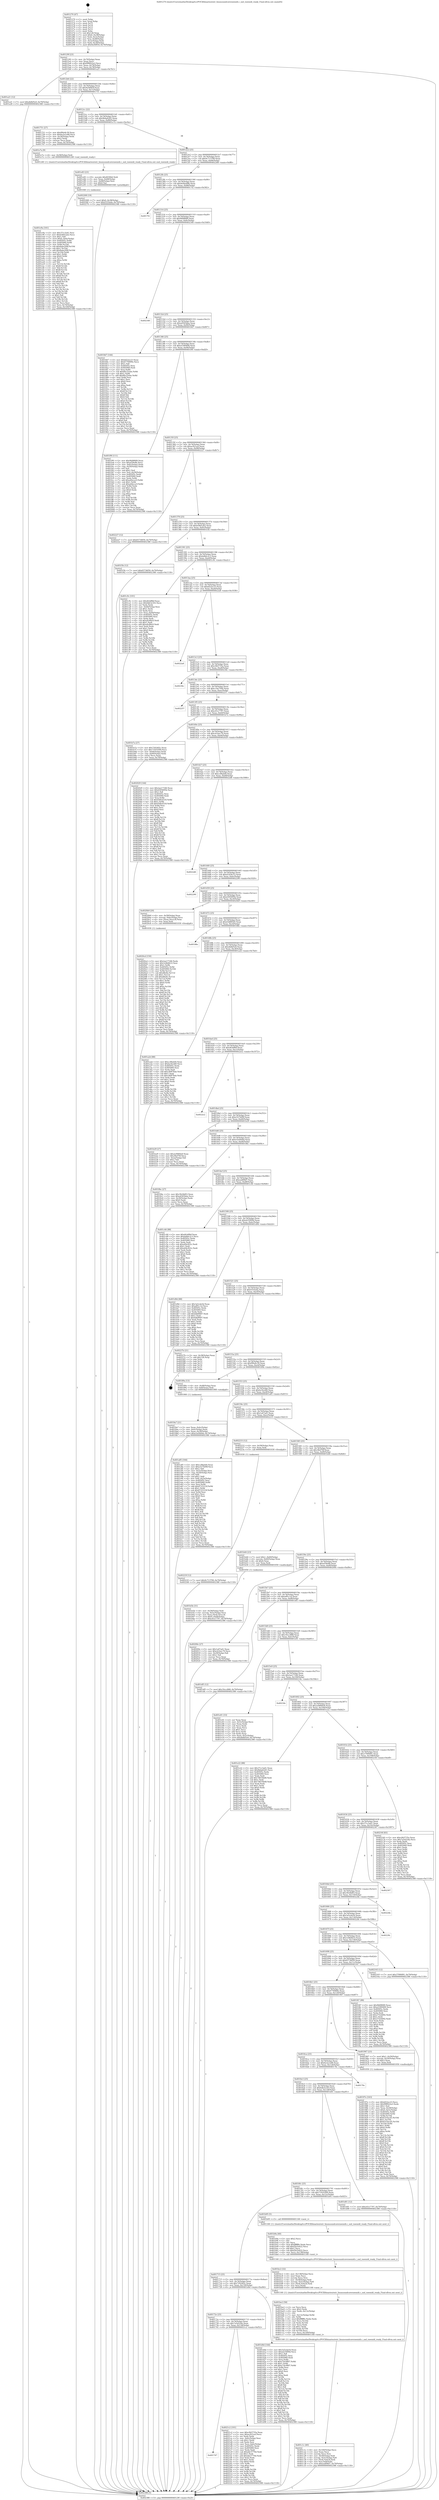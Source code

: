 digraph "0x401270" {
  label = "0x401270 (/mnt/c/Users/mathe/Desktop/tcc/POCII/binaries/extr_linuxsoundcorerawmidi.c_snd_rawmidi_ready_Final-ollvm.out::main(0))"
  labelloc = "t"
  node[shape=record]

  Entry [label="",width=0.3,height=0.3,shape=circle,fillcolor=black,style=filled]
  "0x40129f" [label="{
     0x40129f [23]\l
     | [instrs]\l
     &nbsp;&nbsp;0x40129f \<+3\>: mov -0x70(%rbp),%eax\l
     &nbsp;&nbsp;0x4012a2 \<+2\>: mov %eax,%ecx\l
     &nbsp;&nbsp;0x4012a4 \<+6\>: sub $0x998922a3,%ecx\l
     &nbsp;&nbsp;0x4012aa \<+3\>: mov %eax,-0x74(%rbp)\l
     &nbsp;&nbsp;0x4012ad \<+3\>: mov %ecx,-0x78(%rbp)\l
     &nbsp;&nbsp;0x4012b0 \<+6\>: je 0000000000401a21 \<main+0x7b1\>\l
  }"]
  "0x401a21" [label="{
     0x401a21 [12]\l
     | [instrs]\l
     &nbsp;&nbsp;0x401a21 \<+7\>: movl $0xdbfbf5e0,-0x70(%rbp)\l
     &nbsp;&nbsp;0x401a28 \<+5\>: jmp 0000000000402388 \<main+0x1118\>\l
  }"]
  "0x4012b6" [label="{
     0x4012b6 [22]\l
     | [instrs]\l
     &nbsp;&nbsp;0x4012b6 \<+5\>: jmp 00000000004012bb \<main+0x4b\>\l
     &nbsp;&nbsp;0x4012bb \<+3\>: mov -0x74(%rbp),%eax\l
     &nbsp;&nbsp;0x4012be \<+5\>: sub $0x9a56f93f,%eax\l
     &nbsp;&nbsp;0x4012c3 \<+3\>: mov %eax,-0x7c(%rbp)\l
     &nbsp;&nbsp;0x4012c6 \<+6\>: je 0000000000401751 \<main+0x4e1\>\l
  }"]
  Exit [label="",width=0.3,height=0.3,shape=circle,fillcolor=black,style=filled,peripheries=2]
  "0x401751" [label="{
     0x401751 [27]\l
     | [instrs]\l
     &nbsp;&nbsp;0x401751 \<+5\>: mov $0xf90e8c39,%eax\l
     &nbsp;&nbsp;0x401756 \<+5\>: mov $0x6a3a1e68,%ecx\l
     &nbsp;&nbsp;0x40175b \<+3\>: mov -0x34(%rbp),%edx\l
     &nbsp;&nbsp;0x40175e \<+3\>: cmp $0x2,%edx\l
     &nbsp;&nbsp;0x401761 \<+3\>: cmovne %ecx,%eax\l
     &nbsp;&nbsp;0x401764 \<+3\>: mov %eax,-0x70(%rbp)\l
     &nbsp;&nbsp;0x401767 \<+5\>: jmp 0000000000402388 \<main+0x1118\>\l
  }"]
  "0x4012cc" [label="{
     0x4012cc [22]\l
     | [instrs]\l
     &nbsp;&nbsp;0x4012cc \<+5\>: jmp 00000000004012d1 \<main+0x61\>\l
     &nbsp;&nbsp;0x4012d1 \<+3\>: mov -0x74(%rbp),%eax\l
     &nbsp;&nbsp;0x4012d4 \<+5\>: sub $0x9b4a6245,%eax\l
     &nbsp;&nbsp;0x4012d9 \<+3\>: mov %eax,-0x80(%rbp)\l
     &nbsp;&nbsp;0x4012dc \<+6\>: je 0000000000401e7a \<main+0xc0a\>\l
  }"]
  "0x402388" [label="{
     0x402388 [5]\l
     | [instrs]\l
     &nbsp;&nbsp;0x402388 \<+5\>: jmp 000000000040129f \<main+0x2f\>\l
  }"]
  "0x401270" [label="{
     0x401270 [47]\l
     | [instrs]\l
     &nbsp;&nbsp;0x401270 \<+1\>: push %rbp\l
     &nbsp;&nbsp;0x401271 \<+3\>: mov %rsp,%rbp\l
     &nbsp;&nbsp;0x401274 \<+2\>: push %r15\l
     &nbsp;&nbsp;0x401276 \<+2\>: push %r14\l
     &nbsp;&nbsp;0x401278 \<+2\>: push %r13\l
     &nbsp;&nbsp;0x40127a \<+2\>: push %r12\l
     &nbsp;&nbsp;0x40127c \<+1\>: push %rbx\l
     &nbsp;&nbsp;0x40127d \<+7\>: sub $0x128,%rsp\l
     &nbsp;&nbsp;0x401284 \<+7\>: movl $0x0,-0x38(%rbp)\l
     &nbsp;&nbsp;0x40128b \<+3\>: mov %edi,-0x3c(%rbp)\l
     &nbsp;&nbsp;0x40128e \<+4\>: mov %rsi,-0x48(%rbp)\l
     &nbsp;&nbsp;0x401292 \<+3\>: mov -0x3c(%rbp),%edi\l
     &nbsp;&nbsp;0x401295 \<+3\>: mov %edi,-0x34(%rbp)\l
     &nbsp;&nbsp;0x401298 \<+7\>: movl $0x9a56f93f,-0x70(%rbp)\l
  }"]
  "0x40223f" [label="{
     0x40223f [12]\l
     | [instrs]\l
     &nbsp;&nbsp;0x40223f \<+7\>: movl $0x9c713799,-0x70(%rbp)\l
     &nbsp;&nbsp;0x402246 \<+5\>: jmp 0000000000402388 \<main+0x1118\>\l
  }"]
  "0x401e7a" [label="{
     0x401e7a [9]\l
     | [instrs]\l
     &nbsp;&nbsp;0x401e7a \<+4\>: mov -0x58(%rbp),%rdi\l
     &nbsp;&nbsp;0x401e7e \<+5\>: call 0000000000401240 \<snd_rawmidi_ready\>\l
     | [calls]\l
     &nbsp;&nbsp;0x401240 \{1\} (/mnt/c/Users/mathe/Desktop/tcc/POCII/binaries/extr_linuxsoundcorerawmidi.c_snd_rawmidi_ready_Final-ollvm.out::snd_rawmidi_ready)\l
  }"]
  "0x4012e2" [label="{
     0x4012e2 [25]\l
     | [instrs]\l
     &nbsp;&nbsp;0x4012e2 \<+5\>: jmp 00000000004012e7 \<main+0x77\>\l
     &nbsp;&nbsp;0x4012e7 \<+3\>: mov -0x74(%rbp),%eax\l
     &nbsp;&nbsp;0x4012ea \<+5\>: sub $0x9c713799,%eax\l
     &nbsp;&nbsp;0x4012ef \<+6\>: mov %eax,-0x84(%rbp)\l
     &nbsp;&nbsp;0x4012f5 \<+6\>: je 0000000000402268 \<main+0xff8\>\l
  }"]
  "0x401747" [label="{
     0x401747\l
  }", style=dashed]
  "0x402268" [label="{
     0x402268 [19]\l
     | [instrs]\l
     &nbsp;&nbsp;0x402268 \<+7\>: movl $0x0,-0x38(%rbp)\l
     &nbsp;&nbsp;0x40226f \<+7\>: movl $0xf1f10a4a,-0x70(%rbp)\l
     &nbsp;&nbsp;0x402276 \<+5\>: jmp 0000000000402388 \<main+0x1118\>\l
  }"]
  "0x4012fb" [label="{
     0x4012fb [25]\l
     | [instrs]\l
     &nbsp;&nbsp;0x4012fb \<+5\>: jmp 0000000000401300 \<main+0x90\>\l
     &nbsp;&nbsp;0x401300 \<+3\>: mov -0x74(%rbp),%eax\l
     &nbsp;&nbsp;0x401303 \<+5\>: sub $0x9e0ba99b,%eax\l
     &nbsp;&nbsp;0x401308 \<+6\>: mov %eax,-0x88(%rbp)\l
     &nbsp;&nbsp;0x40130e \<+6\>: je 00000000004017f2 \<main+0x582\>\l
  }"]
  "0x4021c2" [label="{
     0x4021c2 [101]\l
     | [instrs]\l
     &nbsp;&nbsp;0x4021c2 \<+5\>: mov $0xc0b5735a,%eax\l
     &nbsp;&nbsp;0x4021c7 \<+5\>: mov $0xac921acf,%ecx\l
     &nbsp;&nbsp;0x4021cc \<+2\>: xor %edx,%edx\l
     &nbsp;&nbsp;0x4021ce \<+3\>: mov -0x6c(%rbp),%esi\l
     &nbsp;&nbsp;0x4021d1 \<+3\>: sub $0x1,%edx\l
     &nbsp;&nbsp;0x4021d4 \<+2\>: sub %edx,%esi\l
     &nbsp;&nbsp;0x4021d6 \<+3\>: mov %esi,-0x6c(%rbp)\l
     &nbsp;&nbsp;0x4021d9 \<+7\>: mov 0x40505c,%edx\l
     &nbsp;&nbsp;0x4021e0 \<+7\>: mov 0x405060,%esi\l
     &nbsp;&nbsp;0x4021e7 \<+2\>: mov %edx,%edi\l
     &nbsp;&nbsp;0x4021e9 \<+6\>: sub $0xddc5770d,%edi\l
     &nbsp;&nbsp;0x4021ef \<+3\>: sub $0x1,%edi\l
     &nbsp;&nbsp;0x4021f2 \<+6\>: add $0xddc5770d,%edi\l
     &nbsp;&nbsp;0x4021f8 \<+3\>: imul %edi,%edx\l
     &nbsp;&nbsp;0x4021fb \<+3\>: and $0x1,%edx\l
     &nbsp;&nbsp;0x4021fe \<+3\>: cmp $0x0,%edx\l
     &nbsp;&nbsp;0x402201 \<+4\>: sete %r8b\l
     &nbsp;&nbsp;0x402205 \<+3\>: cmp $0xa,%esi\l
     &nbsp;&nbsp;0x402208 \<+4\>: setl %r9b\l
     &nbsp;&nbsp;0x40220c \<+3\>: mov %r8b,%r10b\l
     &nbsp;&nbsp;0x40220f \<+3\>: and %r9b,%r10b\l
     &nbsp;&nbsp;0x402212 \<+3\>: xor %r9b,%r8b\l
     &nbsp;&nbsp;0x402215 \<+3\>: or %r8b,%r10b\l
     &nbsp;&nbsp;0x402218 \<+4\>: test $0x1,%r10b\l
     &nbsp;&nbsp;0x40221c \<+3\>: cmovne %ecx,%eax\l
     &nbsp;&nbsp;0x40221f \<+3\>: mov %eax,-0x70(%rbp)\l
     &nbsp;&nbsp;0x402222 \<+5\>: jmp 0000000000402388 \<main+0x1118\>\l
  }"]
  "0x4017f2" [label="{
     0x4017f2\l
  }", style=dashed]
  "0x401314" [label="{
     0x401314 [25]\l
     | [instrs]\l
     &nbsp;&nbsp;0x401314 \<+5\>: jmp 0000000000401319 \<main+0xa9\>\l
     &nbsp;&nbsp;0x401319 \<+3\>: mov -0x74(%rbp),%eax\l
     &nbsp;&nbsp;0x40131c \<+5\>: sub $0x9fd9f689,%eax\l
     &nbsp;&nbsp;0x401321 \<+6\>: mov %eax,-0x8c(%rbp)\l
     &nbsp;&nbsp;0x401327 \<+6\>: je 0000000000402340 \<main+0x10d0\>\l
  }"]
  "0x4020cd" [label="{
     0x4020cd [150]\l
     | [instrs]\l
     &nbsp;&nbsp;0x4020cd \<+5\>: mov $0x2ae17166,%edx\l
     &nbsp;&nbsp;0x4020d2 \<+5\>: mov $0x3c8b8433,%esi\l
     &nbsp;&nbsp;0x4020d7 \<+3\>: mov $0x1,%r8b\l
     &nbsp;&nbsp;0x4020da \<+8\>: mov 0x40505c,%r9d\l
     &nbsp;&nbsp;0x4020e2 \<+8\>: mov 0x405060,%r10d\l
     &nbsp;&nbsp;0x4020ea \<+3\>: mov %r9d,%r11d\l
     &nbsp;&nbsp;0x4020ed \<+7\>: sub $0x48e82,%r11d\l
     &nbsp;&nbsp;0x4020f4 \<+4\>: sub $0x1,%r11d\l
     &nbsp;&nbsp;0x4020f8 \<+7\>: add $0x48e82,%r11d\l
     &nbsp;&nbsp;0x4020ff \<+4\>: imul %r11d,%r9d\l
     &nbsp;&nbsp;0x402103 \<+4\>: and $0x1,%r9d\l
     &nbsp;&nbsp;0x402107 \<+4\>: cmp $0x0,%r9d\l
     &nbsp;&nbsp;0x40210b \<+3\>: sete %bl\l
     &nbsp;&nbsp;0x40210e \<+4\>: cmp $0xa,%r10d\l
     &nbsp;&nbsp;0x402112 \<+4\>: setl %r14b\l
     &nbsp;&nbsp;0x402116 \<+3\>: mov %bl,%r15b\l
     &nbsp;&nbsp;0x402119 \<+4\>: xor $0xff,%r15b\l
     &nbsp;&nbsp;0x40211d \<+3\>: mov %r14b,%r12b\l
     &nbsp;&nbsp;0x402120 \<+4\>: xor $0xff,%r12b\l
     &nbsp;&nbsp;0x402124 \<+4\>: xor $0x0,%r8b\l
     &nbsp;&nbsp;0x402128 \<+3\>: mov %r15b,%r13b\l
     &nbsp;&nbsp;0x40212b \<+4\>: and $0x0,%r13b\l
     &nbsp;&nbsp;0x40212f \<+3\>: and %r8b,%bl\l
     &nbsp;&nbsp;0x402132 \<+3\>: mov %r12b,%al\l
     &nbsp;&nbsp;0x402135 \<+2\>: and $0x0,%al\l
     &nbsp;&nbsp;0x402137 \<+3\>: and %r8b,%r14b\l
     &nbsp;&nbsp;0x40213a \<+3\>: or %bl,%r13b\l
     &nbsp;&nbsp;0x40213d \<+3\>: or %r14b,%al\l
     &nbsp;&nbsp;0x402140 \<+3\>: xor %al,%r13b\l
     &nbsp;&nbsp;0x402143 \<+3\>: or %r12b,%r15b\l
     &nbsp;&nbsp;0x402146 \<+4\>: xor $0xff,%r15b\l
     &nbsp;&nbsp;0x40214a \<+4\>: or $0x0,%r8b\l
     &nbsp;&nbsp;0x40214e \<+3\>: and %r8b,%r15b\l
     &nbsp;&nbsp;0x402151 \<+3\>: or %r15b,%r13b\l
     &nbsp;&nbsp;0x402154 \<+4\>: test $0x1,%r13b\l
     &nbsp;&nbsp;0x402158 \<+3\>: cmovne %esi,%edx\l
     &nbsp;&nbsp;0x40215b \<+3\>: mov %edx,-0x70(%rbp)\l
     &nbsp;&nbsp;0x40215e \<+5\>: jmp 0000000000402388 \<main+0x1118\>\l
  }"]
  "0x402340" [label="{
     0x402340\l
  }", style=dashed]
  "0x40132d" [label="{
     0x40132d [25]\l
     | [instrs]\l
     &nbsp;&nbsp;0x40132d \<+5\>: jmp 0000000000401332 \<main+0xc2\>\l
     &nbsp;&nbsp;0x401332 \<+3\>: mov -0x74(%rbp),%eax\l
     &nbsp;&nbsp;0x401335 \<+5\>: sub $0xa4565bba,%eax\l
     &nbsp;&nbsp;0x40133a \<+6\>: mov %eax,-0x90(%rbp)\l
     &nbsp;&nbsp;0x401340 \<+6\>: je 00000000004018d7 \<main+0x667\>\l
  }"]
  "0x401e9a" [label="{
     0x401e9a [161]\l
     | [instrs]\l
     &nbsp;&nbsp;0x401e9a \<+5\>: mov $0x37cc3a41,%esi\l
     &nbsp;&nbsp;0x401e9f \<+5\>: mov $0xb58d1ab2,%ecx\l
     &nbsp;&nbsp;0x401ea4 \<+2\>: mov $0x1,%dl\l
     &nbsp;&nbsp;0x401ea6 \<+7\>: movl $0x0,-0x6c(%rbp)\l
     &nbsp;&nbsp;0x401ead \<+8\>: mov 0x40505c,%r8d\l
     &nbsp;&nbsp;0x401eb5 \<+8\>: mov 0x405060,%r9d\l
     &nbsp;&nbsp;0x401ebd \<+3\>: mov %r8d,%r10d\l
     &nbsp;&nbsp;0x401ec0 \<+7\>: sub $0x8abe299f,%r10d\l
     &nbsp;&nbsp;0x401ec7 \<+4\>: sub $0x1,%r10d\l
     &nbsp;&nbsp;0x401ecb \<+7\>: add $0x8abe299f,%r10d\l
     &nbsp;&nbsp;0x401ed2 \<+4\>: imul %r10d,%r8d\l
     &nbsp;&nbsp;0x401ed6 \<+4\>: and $0x1,%r8d\l
     &nbsp;&nbsp;0x401eda \<+4\>: cmp $0x0,%r8d\l
     &nbsp;&nbsp;0x401ede \<+4\>: sete %r11b\l
     &nbsp;&nbsp;0x401ee2 \<+4\>: cmp $0xa,%r9d\l
     &nbsp;&nbsp;0x401ee6 \<+3\>: setl %bl\l
     &nbsp;&nbsp;0x401ee9 \<+3\>: mov %r11b,%r14b\l
     &nbsp;&nbsp;0x401eec \<+4\>: xor $0xff,%r14b\l
     &nbsp;&nbsp;0x401ef0 \<+3\>: mov %bl,%r15b\l
     &nbsp;&nbsp;0x401ef3 \<+4\>: xor $0xff,%r15b\l
     &nbsp;&nbsp;0x401ef7 \<+3\>: xor $0x1,%dl\l
     &nbsp;&nbsp;0x401efa \<+3\>: mov %r14b,%r12b\l
     &nbsp;&nbsp;0x401efd \<+4\>: and $0xff,%r12b\l
     &nbsp;&nbsp;0x401f01 \<+3\>: and %dl,%r11b\l
     &nbsp;&nbsp;0x401f04 \<+3\>: mov %r15b,%r13b\l
     &nbsp;&nbsp;0x401f07 \<+4\>: and $0xff,%r13b\l
     &nbsp;&nbsp;0x401f0b \<+2\>: and %dl,%bl\l
     &nbsp;&nbsp;0x401f0d \<+3\>: or %r11b,%r12b\l
     &nbsp;&nbsp;0x401f10 \<+3\>: or %bl,%r13b\l
     &nbsp;&nbsp;0x401f13 \<+3\>: xor %r13b,%r12b\l
     &nbsp;&nbsp;0x401f16 \<+3\>: or %r15b,%r14b\l
     &nbsp;&nbsp;0x401f19 \<+4\>: xor $0xff,%r14b\l
     &nbsp;&nbsp;0x401f1d \<+3\>: or $0x1,%dl\l
     &nbsp;&nbsp;0x401f20 \<+3\>: and %dl,%r14b\l
     &nbsp;&nbsp;0x401f23 \<+3\>: or %r14b,%r12b\l
     &nbsp;&nbsp;0x401f26 \<+4\>: test $0x1,%r12b\l
     &nbsp;&nbsp;0x401f2a \<+3\>: cmovne %ecx,%esi\l
     &nbsp;&nbsp;0x401f2d \<+3\>: mov %esi,-0x70(%rbp)\l
     &nbsp;&nbsp;0x401f30 \<+6\>: mov %eax,-0x144(%rbp)\l
     &nbsp;&nbsp;0x401f36 \<+5\>: jmp 0000000000402388 \<main+0x1118\>\l
  }"]
  "0x4018d7" [label="{
     0x4018d7 [144]\l
     | [instrs]\l
     &nbsp;&nbsp;0x4018d7 \<+5\>: mov $0xbf22ec23,%eax\l
     &nbsp;&nbsp;0x4018dc \<+5\>: mov $0x6776909e,%ecx\l
     &nbsp;&nbsp;0x4018e1 \<+2\>: mov $0x1,%dl\l
     &nbsp;&nbsp;0x4018e3 \<+7\>: mov 0x40505c,%esi\l
     &nbsp;&nbsp;0x4018ea \<+7\>: mov 0x405060,%edi\l
     &nbsp;&nbsp;0x4018f1 \<+3\>: mov %esi,%r8d\l
     &nbsp;&nbsp;0x4018f4 \<+7\>: sub $0x80c25ebe,%r8d\l
     &nbsp;&nbsp;0x4018fb \<+4\>: sub $0x1,%r8d\l
     &nbsp;&nbsp;0x4018ff \<+7\>: add $0x80c25ebe,%r8d\l
     &nbsp;&nbsp;0x401906 \<+4\>: imul %r8d,%esi\l
     &nbsp;&nbsp;0x40190a \<+3\>: and $0x1,%esi\l
     &nbsp;&nbsp;0x40190d \<+3\>: cmp $0x0,%esi\l
     &nbsp;&nbsp;0x401910 \<+4\>: sete %r9b\l
     &nbsp;&nbsp;0x401914 \<+3\>: cmp $0xa,%edi\l
     &nbsp;&nbsp;0x401917 \<+4\>: setl %r10b\l
     &nbsp;&nbsp;0x40191b \<+3\>: mov %r9b,%r11b\l
     &nbsp;&nbsp;0x40191e \<+4\>: xor $0xff,%r11b\l
     &nbsp;&nbsp;0x401922 \<+3\>: mov %r10b,%bl\l
     &nbsp;&nbsp;0x401925 \<+3\>: xor $0xff,%bl\l
     &nbsp;&nbsp;0x401928 \<+3\>: xor $0x0,%dl\l
     &nbsp;&nbsp;0x40192b \<+3\>: mov %r11b,%r14b\l
     &nbsp;&nbsp;0x40192e \<+4\>: and $0x0,%r14b\l
     &nbsp;&nbsp;0x401932 \<+3\>: and %dl,%r9b\l
     &nbsp;&nbsp;0x401935 \<+3\>: mov %bl,%r15b\l
     &nbsp;&nbsp;0x401938 \<+4\>: and $0x0,%r15b\l
     &nbsp;&nbsp;0x40193c \<+3\>: and %dl,%r10b\l
     &nbsp;&nbsp;0x40193f \<+3\>: or %r9b,%r14b\l
     &nbsp;&nbsp;0x401942 \<+3\>: or %r10b,%r15b\l
     &nbsp;&nbsp;0x401945 \<+3\>: xor %r15b,%r14b\l
     &nbsp;&nbsp;0x401948 \<+3\>: or %bl,%r11b\l
     &nbsp;&nbsp;0x40194b \<+4\>: xor $0xff,%r11b\l
     &nbsp;&nbsp;0x40194f \<+3\>: or $0x0,%dl\l
     &nbsp;&nbsp;0x401952 \<+3\>: and %dl,%r11b\l
     &nbsp;&nbsp;0x401955 \<+3\>: or %r11b,%r14b\l
     &nbsp;&nbsp;0x401958 \<+4\>: test $0x1,%r14b\l
     &nbsp;&nbsp;0x40195c \<+3\>: cmovne %ecx,%eax\l
     &nbsp;&nbsp;0x40195f \<+3\>: mov %eax,-0x70(%rbp)\l
     &nbsp;&nbsp;0x401962 \<+5\>: jmp 0000000000402388 \<main+0x1118\>\l
  }"]
  "0x401346" [label="{
     0x401346 [25]\l
     | [instrs]\l
     &nbsp;&nbsp;0x401346 \<+5\>: jmp 000000000040134b \<main+0xdb\>\l
     &nbsp;&nbsp;0x40134b \<+3\>: mov -0x74(%rbp),%eax\l
     &nbsp;&nbsp;0x40134e \<+5\>: sub $0xa5390408,%eax\l
     &nbsp;&nbsp;0x401353 \<+6\>: mov %eax,-0x94(%rbp)\l
     &nbsp;&nbsp;0x401359 \<+6\>: je 0000000000401f9f \<main+0xd2f\>\l
  }"]
  "0x401e83" [label="{
     0x401e83 [23]\l
     | [instrs]\l
     &nbsp;&nbsp;0x401e83 \<+10\>: movabs $0x4030b6,%rdi\l
     &nbsp;&nbsp;0x401e8d \<+3\>: mov %eax,-0x68(%rbp)\l
     &nbsp;&nbsp;0x401e90 \<+3\>: mov -0x68(%rbp),%esi\l
     &nbsp;&nbsp;0x401e93 \<+2\>: mov $0x0,%al\l
     &nbsp;&nbsp;0x401e95 \<+5\>: call 0000000000401040 \<printf@plt\>\l
     | [calls]\l
     &nbsp;&nbsp;0x401040 \{1\} (unknown)\l
  }"]
  "0x401f9f" [label="{
     0x401f9f [111]\l
     | [instrs]\l
     &nbsp;&nbsp;0x401f9f \<+5\>: mov $0x9fd9f689,%eax\l
     &nbsp;&nbsp;0x401fa4 \<+5\>: mov $0xaf39e8b,%ecx\l
     &nbsp;&nbsp;0x401fa9 \<+3\>: mov -0x6c(%rbp),%edx\l
     &nbsp;&nbsp;0x401fac \<+3\>: cmp -0x50(%rbp),%edx\l
     &nbsp;&nbsp;0x401faf \<+4\>: setl %sil\l
     &nbsp;&nbsp;0x401fb3 \<+4\>: and $0x1,%sil\l
     &nbsp;&nbsp;0x401fb7 \<+4\>: mov %sil,-0x29(%rbp)\l
     &nbsp;&nbsp;0x401fbb \<+7\>: mov 0x40505c,%edx\l
     &nbsp;&nbsp;0x401fc2 \<+7\>: mov 0x405060,%edi\l
     &nbsp;&nbsp;0x401fc9 \<+3\>: mov %edx,%r8d\l
     &nbsp;&nbsp;0x401fcc \<+7\>: add $0xa44eca1f,%r8d\l
     &nbsp;&nbsp;0x401fd3 \<+4\>: sub $0x1,%r8d\l
     &nbsp;&nbsp;0x401fd7 \<+7\>: sub $0xa44eca1f,%r8d\l
     &nbsp;&nbsp;0x401fde \<+4\>: imul %r8d,%edx\l
     &nbsp;&nbsp;0x401fe2 \<+3\>: and $0x1,%edx\l
     &nbsp;&nbsp;0x401fe5 \<+3\>: cmp $0x0,%edx\l
     &nbsp;&nbsp;0x401fe8 \<+4\>: sete %sil\l
     &nbsp;&nbsp;0x401fec \<+3\>: cmp $0xa,%edi\l
     &nbsp;&nbsp;0x401fef \<+4\>: setl %r9b\l
     &nbsp;&nbsp;0x401ff3 \<+3\>: mov %sil,%r10b\l
     &nbsp;&nbsp;0x401ff6 \<+3\>: and %r9b,%r10b\l
     &nbsp;&nbsp;0x401ff9 \<+3\>: xor %r9b,%sil\l
     &nbsp;&nbsp;0x401ffc \<+3\>: or %sil,%r10b\l
     &nbsp;&nbsp;0x401fff \<+4\>: test $0x1,%r10b\l
     &nbsp;&nbsp;0x402003 \<+3\>: cmovne %ecx,%eax\l
     &nbsp;&nbsp;0x402006 \<+3\>: mov %eax,-0x70(%rbp)\l
     &nbsp;&nbsp;0x402009 \<+5\>: jmp 0000000000402388 \<main+0x1118\>\l
  }"]
  "0x40135f" [label="{
     0x40135f [25]\l
     | [instrs]\l
     &nbsp;&nbsp;0x40135f \<+5\>: jmp 0000000000401364 \<main+0xf4\>\l
     &nbsp;&nbsp;0x401364 \<+3\>: mov -0x74(%rbp),%eax\l
     &nbsp;&nbsp;0x401367 \<+5\>: sub $0xac921acf,%eax\l
     &nbsp;&nbsp;0x40136c \<+6\>: mov %eax,-0x98(%rbp)\l
     &nbsp;&nbsp;0x401372 \<+6\>: je 0000000000402227 \<main+0xfb7\>\l
  }"]
  "0x40172e" [label="{
     0x40172e [25]\l
     | [instrs]\l
     &nbsp;&nbsp;0x40172e \<+5\>: jmp 0000000000401733 \<main+0x4c3\>\l
     &nbsp;&nbsp;0x401733 \<+3\>: mov -0x74(%rbp),%eax\l
     &nbsp;&nbsp;0x401736 \<+5\>: sub $0x7a5d224a,%eax\l
     &nbsp;&nbsp;0x40173b \<+6\>: mov %eax,-0x134(%rbp)\l
     &nbsp;&nbsp;0x401741 \<+6\>: je 00000000004021c2 \<main+0xf52\>\l
  }"]
  "0x402227" [label="{
     0x402227 [12]\l
     | [instrs]\l
     &nbsp;&nbsp;0x402227 \<+7\>: movl $0x65736f59,-0x70(%rbp)\l
     &nbsp;&nbsp;0x40222e \<+5\>: jmp 0000000000402388 \<main+0x1118\>\l
  }"]
  "0x401378" [label="{
     0x401378 [25]\l
     | [instrs]\l
     &nbsp;&nbsp;0x401378 \<+5\>: jmp 000000000040137d \<main+0x10d\>\l
     &nbsp;&nbsp;0x40137d \<+3\>: mov -0x74(%rbp),%eax\l
     &nbsp;&nbsp;0x401380 \<+5\>: sub $0xb58d1ab2,%eax\l
     &nbsp;&nbsp;0x401385 \<+6\>: mov %eax,-0x9c(%rbp)\l
     &nbsp;&nbsp;0x40138b \<+6\>: je 0000000000401f3b \<main+0xccb\>\l
  }"]
  "0x401d0d" [label="{
     0x401d0d [144]\l
     | [instrs]\l
     &nbsp;&nbsp;0x401d0d \<+5\>: mov $0x3a5cda5d,%eax\l
     &nbsp;&nbsp;0x401d12 \<+5\>: mov $0xeb35f09d,%ecx\l
     &nbsp;&nbsp;0x401d17 \<+2\>: mov $0x1,%dl\l
     &nbsp;&nbsp;0x401d19 \<+7\>: mov 0x40505c,%esi\l
     &nbsp;&nbsp;0x401d20 \<+7\>: mov 0x405060,%edi\l
     &nbsp;&nbsp;0x401d27 \<+3\>: mov %esi,%r8d\l
     &nbsp;&nbsp;0x401d2a \<+7\>: sub $0xe74c0807,%r8d\l
     &nbsp;&nbsp;0x401d31 \<+4\>: sub $0x1,%r8d\l
     &nbsp;&nbsp;0x401d35 \<+7\>: add $0xe74c0807,%r8d\l
     &nbsp;&nbsp;0x401d3c \<+4\>: imul %r8d,%esi\l
     &nbsp;&nbsp;0x401d40 \<+3\>: and $0x1,%esi\l
     &nbsp;&nbsp;0x401d43 \<+3\>: cmp $0x0,%esi\l
     &nbsp;&nbsp;0x401d46 \<+4\>: sete %r9b\l
     &nbsp;&nbsp;0x401d4a \<+3\>: cmp $0xa,%edi\l
     &nbsp;&nbsp;0x401d4d \<+4\>: setl %r10b\l
     &nbsp;&nbsp;0x401d51 \<+3\>: mov %r9b,%r11b\l
     &nbsp;&nbsp;0x401d54 \<+4\>: xor $0xff,%r11b\l
     &nbsp;&nbsp;0x401d58 \<+3\>: mov %r10b,%bl\l
     &nbsp;&nbsp;0x401d5b \<+3\>: xor $0xff,%bl\l
     &nbsp;&nbsp;0x401d5e \<+3\>: xor $0x1,%dl\l
     &nbsp;&nbsp;0x401d61 \<+3\>: mov %r11b,%r14b\l
     &nbsp;&nbsp;0x401d64 \<+4\>: and $0xff,%r14b\l
     &nbsp;&nbsp;0x401d68 \<+3\>: and %dl,%r9b\l
     &nbsp;&nbsp;0x401d6b \<+3\>: mov %bl,%r15b\l
     &nbsp;&nbsp;0x401d6e \<+4\>: and $0xff,%r15b\l
     &nbsp;&nbsp;0x401d72 \<+3\>: and %dl,%r10b\l
     &nbsp;&nbsp;0x401d75 \<+3\>: or %r9b,%r14b\l
     &nbsp;&nbsp;0x401d78 \<+3\>: or %r10b,%r15b\l
     &nbsp;&nbsp;0x401d7b \<+3\>: xor %r15b,%r14b\l
     &nbsp;&nbsp;0x401d7e \<+3\>: or %bl,%r11b\l
     &nbsp;&nbsp;0x401d81 \<+4\>: xor $0xff,%r11b\l
     &nbsp;&nbsp;0x401d85 \<+3\>: or $0x1,%dl\l
     &nbsp;&nbsp;0x401d88 \<+3\>: and %dl,%r11b\l
     &nbsp;&nbsp;0x401d8b \<+3\>: or %r11b,%r14b\l
     &nbsp;&nbsp;0x401d8e \<+4\>: test $0x1,%r14b\l
     &nbsp;&nbsp;0x401d92 \<+3\>: cmovne %ecx,%eax\l
     &nbsp;&nbsp;0x401d95 \<+3\>: mov %eax,-0x70(%rbp)\l
     &nbsp;&nbsp;0x401d98 \<+5\>: jmp 0000000000402388 \<main+0x1118\>\l
  }"]
  "0x401f3b" [label="{
     0x401f3b [12]\l
     | [instrs]\l
     &nbsp;&nbsp;0x401f3b \<+7\>: movl $0x65736f59,-0x70(%rbp)\l
     &nbsp;&nbsp;0x401f42 \<+5\>: jmp 0000000000402388 \<main+0x1118\>\l
  }"]
  "0x401391" [label="{
     0x401391 [25]\l
     | [instrs]\l
     &nbsp;&nbsp;0x401391 \<+5\>: jmp 0000000000401396 \<main+0x126\>\l
     &nbsp;&nbsp;0x401396 \<+3\>: mov -0x74(%rbp),%eax\l
     &nbsp;&nbsp;0x401399 \<+5\>: sub $0xbdb6c2c3,%eax\l
     &nbsp;&nbsp;0x40139e \<+6\>: mov %eax,-0xa0(%rbp)\l
     &nbsp;&nbsp;0x4013a4 \<+6\>: je 0000000000401c9c \<main+0xa2c\>\l
  }"]
  "0x401c1c" [label="{
     0x401c1c [40]\l
     | [instrs]\l
     &nbsp;&nbsp;0x401c1c \<+6\>: mov -0x140(%rbp),%ecx\l
     &nbsp;&nbsp;0x401c22 \<+3\>: imul %eax,%ecx\l
     &nbsp;&nbsp;0x401c25 \<+3\>: movslq %ecx,%rsi\l
     &nbsp;&nbsp;0x401c28 \<+4\>: mov -0x58(%rbp),%rdi\l
     &nbsp;&nbsp;0x401c2c \<+4\>: movslq -0x5c(%rbp),%r8\l
     &nbsp;&nbsp;0x401c30 \<+4\>: mov (%rdi,%r8,8),%rdi\l
     &nbsp;&nbsp;0x401c34 \<+4\>: mov %rsi,0x8(%rdi)\l
     &nbsp;&nbsp;0x401c38 \<+7\>: movl $0xea4f9fd7,-0x70(%rbp)\l
     &nbsp;&nbsp;0x401c3f \<+5\>: jmp 0000000000402388 \<main+0x1118\>\l
  }"]
  "0x401c9c" [label="{
     0x401c9c [101]\l
     | [instrs]\l
     &nbsp;&nbsp;0x401c9c \<+5\>: mov $0xdfcbf8bf,%eax\l
     &nbsp;&nbsp;0x401ca1 \<+5\>: mov $0x6db3e163,%ecx\l
     &nbsp;&nbsp;0x401ca6 \<+2\>: xor %edx,%edx\l
     &nbsp;&nbsp;0x401ca8 \<+3\>: mov -0x64(%rbp),%esi\l
     &nbsp;&nbsp;0x401cab \<+3\>: sub $0x1,%edx\l
     &nbsp;&nbsp;0x401cae \<+2\>: sub %edx,%esi\l
     &nbsp;&nbsp;0x401cb0 \<+3\>: mov %esi,-0x64(%rbp)\l
     &nbsp;&nbsp;0x401cb3 \<+7\>: mov 0x40505c,%edx\l
     &nbsp;&nbsp;0x401cba \<+7\>: mov 0x405060,%esi\l
     &nbsp;&nbsp;0x401cc1 \<+2\>: mov %edx,%edi\l
     &nbsp;&nbsp;0x401cc3 \<+6\>: sub $0xa0cffdc0,%edi\l
     &nbsp;&nbsp;0x401cc9 \<+3\>: sub $0x1,%edi\l
     &nbsp;&nbsp;0x401ccc \<+6\>: add $0xa0cffdc0,%edi\l
     &nbsp;&nbsp;0x401cd2 \<+3\>: imul %edi,%edx\l
     &nbsp;&nbsp;0x401cd5 \<+3\>: and $0x1,%edx\l
     &nbsp;&nbsp;0x401cd8 \<+3\>: cmp $0x0,%edx\l
     &nbsp;&nbsp;0x401cdb \<+4\>: sete %r8b\l
     &nbsp;&nbsp;0x401cdf \<+3\>: cmp $0xa,%esi\l
     &nbsp;&nbsp;0x401ce2 \<+4\>: setl %r9b\l
     &nbsp;&nbsp;0x401ce6 \<+3\>: mov %r8b,%r10b\l
     &nbsp;&nbsp;0x401ce9 \<+3\>: and %r9b,%r10b\l
     &nbsp;&nbsp;0x401cec \<+3\>: xor %r9b,%r8b\l
     &nbsp;&nbsp;0x401cef \<+3\>: or %r8b,%r10b\l
     &nbsp;&nbsp;0x401cf2 \<+4\>: test $0x1,%r10b\l
     &nbsp;&nbsp;0x401cf6 \<+3\>: cmovne %ecx,%eax\l
     &nbsp;&nbsp;0x401cf9 \<+3\>: mov %eax,-0x70(%rbp)\l
     &nbsp;&nbsp;0x401cfc \<+5\>: jmp 0000000000402388 \<main+0x1118\>\l
  }"]
  "0x4013aa" [label="{
     0x4013aa [25]\l
     | [instrs]\l
     &nbsp;&nbsp;0x4013aa \<+5\>: jmp 00000000004013af \<main+0x13f\>\l
     &nbsp;&nbsp;0x4013af \<+3\>: mov -0x74(%rbp),%eax\l
     &nbsp;&nbsp;0x4013b2 \<+5\>: sub $0xbf22ec23,%eax\l
     &nbsp;&nbsp;0x4013b7 \<+6\>: mov %eax,-0xa4(%rbp)\l
     &nbsp;&nbsp;0x4013bd \<+6\>: je 00000000004022a8 \<main+0x1038\>\l
  }"]
  "0x401be2" [label="{
     0x401be2 [58]\l
     | [instrs]\l
     &nbsp;&nbsp;0x401be2 \<+2\>: xor %ecx,%ecx\l
     &nbsp;&nbsp;0x401be4 \<+5\>: mov $0x2,%edx\l
     &nbsp;&nbsp;0x401be9 \<+6\>: mov %edx,-0x13c(%rbp)\l
     &nbsp;&nbsp;0x401bef \<+1\>: cltd\l
     &nbsp;&nbsp;0x401bf0 \<+7\>: mov -0x13c(%rbp),%r9d\l
     &nbsp;&nbsp;0x401bf7 \<+3\>: idiv %r9d\l
     &nbsp;&nbsp;0x401bfa \<+6\>: imul $0xfffffffe,%edx,%edx\l
     &nbsp;&nbsp;0x401c00 \<+3\>: mov %ecx,%r10d\l
     &nbsp;&nbsp;0x401c03 \<+3\>: sub %edx,%r10d\l
     &nbsp;&nbsp;0x401c06 \<+2\>: mov %ecx,%edx\l
     &nbsp;&nbsp;0x401c08 \<+3\>: sub $0x1,%edx\l
     &nbsp;&nbsp;0x401c0b \<+3\>: add %edx,%r10d\l
     &nbsp;&nbsp;0x401c0e \<+3\>: sub %r10d,%ecx\l
     &nbsp;&nbsp;0x401c11 \<+6\>: mov %ecx,-0x140(%rbp)\l
     &nbsp;&nbsp;0x401c17 \<+5\>: call 0000000000401160 \<next_i\>\l
     | [calls]\l
     &nbsp;&nbsp;0x401160 \{1\} (/mnt/c/Users/mathe/Desktop/tcc/POCII/binaries/extr_linuxsoundcorerawmidi.c_snd_rawmidi_ready_Final-ollvm.out::next_i)\l
  }"]
  "0x4022a8" [label="{
     0x4022a8\l
  }", style=dashed]
  "0x4013c3" [label="{
     0x4013c3 [25]\l
     | [instrs]\l
     &nbsp;&nbsp;0x4013c3 \<+5\>: jmp 00000000004013c8 \<main+0x158\>\l
     &nbsp;&nbsp;0x4013c8 \<+3\>: mov -0x74(%rbp),%eax\l
     &nbsp;&nbsp;0x4013cb \<+5\>: sub $0xc0b5735a,%eax\l
     &nbsp;&nbsp;0x4013d0 \<+6\>: mov %eax,-0xa8(%rbp)\l
     &nbsp;&nbsp;0x4013d6 \<+6\>: je 000000000040236c \<main+0x10fc\>\l
  }"]
  "0x401bc2" [label="{
     0x401bc2 [32]\l
     | [instrs]\l
     &nbsp;&nbsp;0x401bc2 \<+6\>: mov -0x138(%rbp),%ecx\l
     &nbsp;&nbsp;0x401bc8 \<+3\>: imul %eax,%ecx\l
     &nbsp;&nbsp;0x401bcb \<+3\>: movslq %ecx,%rsi\l
     &nbsp;&nbsp;0x401bce \<+4\>: mov -0x58(%rbp),%rdi\l
     &nbsp;&nbsp;0x401bd2 \<+4\>: movslq -0x5c(%rbp),%r8\l
     &nbsp;&nbsp;0x401bd6 \<+4\>: mov (%rdi,%r8,8),%rdi\l
     &nbsp;&nbsp;0x401bda \<+3\>: mov %rsi,(%rdi)\l
     &nbsp;&nbsp;0x401bdd \<+5\>: call 0000000000401160 \<next_i\>\l
     | [calls]\l
     &nbsp;&nbsp;0x401160 \{1\} (/mnt/c/Users/mathe/Desktop/tcc/POCII/binaries/extr_linuxsoundcorerawmidi.c_snd_rawmidi_ready_Final-ollvm.out::next_i)\l
  }"]
  "0x40236c" [label="{
     0x40236c\l
  }", style=dashed]
  "0x4013dc" [label="{
     0x4013dc [25]\l
     | [instrs]\l
     &nbsp;&nbsp;0x4013dc \<+5\>: jmp 00000000004013e1 \<main+0x171\>\l
     &nbsp;&nbsp;0x4013e1 \<+3\>: mov -0x74(%rbp),%eax\l
     &nbsp;&nbsp;0x4013e4 \<+5\>: sub $0xc14a7564,%eax\l
     &nbsp;&nbsp;0x4013e9 \<+6\>: mov %eax,-0xac(%rbp)\l
     &nbsp;&nbsp;0x4013ef \<+6\>: je 0000000000402257 \<main+0xfe7\>\l
  }"]
  "0x401b9a" [label="{
     0x401b9a [40]\l
     | [instrs]\l
     &nbsp;&nbsp;0x401b9a \<+5\>: mov $0x2,%ecx\l
     &nbsp;&nbsp;0x401b9f \<+1\>: cltd\l
     &nbsp;&nbsp;0x401ba0 \<+2\>: idiv %ecx\l
     &nbsp;&nbsp;0x401ba2 \<+6\>: imul $0xfffffffe,%edx,%ecx\l
     &nbsp;&nbsp;0x401ba8 \<+6\>: add $0xf2b1b422,%ecx\l
     &nbsp;&nbsp;0x401bae \<+3\>: add $0x1,%ecx\l
     &nbsp;&nbsp;0x401bb1 \<+6\>: sub $0xf2b1b422,%ecx\l
     &nbsp;&nbsp;0x401bb7 \<+6\>: mov %ecx,-0x138(%rbp)\l
     &nbsp;&nbsp;0x401bbd \<+5\>: call 0000000000401160 \<next_i\>\l
     | [calls]\l
     &nbsp;&nbsp;0x401160 \{1\} (/mnt/c/Users/mathe/Desktop/tcc/POCII/binaries/extr_linuxsoundcorerawmidi.c_snd_rawmidi_ready_Final-ollvm.out::next_i)\l
  }"]
  "0x402257" [label="{
     0x402257\l
  }", style=dashed]
  "0x4013f5" [label="{
     0x4013f5 [25]\l
     | [instrs]\l
     &nbsp;&nbsp;0x4013f5 \<+5\>: jmp 00000000004013fa \<main+0x18a\>\l
     &nbsp;&nbsp;0x4013fa \<+3\>: mov -0x74(%rbp),%eax\l
     &nbsp;&nbsp;0x4013fd \<+5\>: sub $0xc61e7797,%eax\l
     &nbsp;&nbsp;0x401402 \<+6\>: mov %eax,-0xb0(%rbp)\l
     &nbsp;&nbsp;0x401408 \<+6\>: je 0000000000401b7a \<main+0x90a\>\l
  }"]
  "0x401715" [label="{
     0x401715 [25]\l
     | [instrs]\l
     &nbsp;&nbsp;0x401715 \<+5\>: jmp 000000000040171a \<main+0x4aa\>\l
     &nbsp;&nbsp;0x40171a \<+3\>: mov -0x74(%rbp),%eax\l
     &nbsp;&nbsp;0x40171d \<+5\>: sub $0x72024f2c,%eax\l
     &nbsp;&nbsp;0x401722 \<+6\>: mov %eax,-0x130(%rbp)\l
     &nbsp;&nbsp;0x401728 \<+6\>: je 0000000000401d0d \<main+0xa9d\>\l
  }"]
  "0x401b7a" [label="{
     0x401b7a [27]\l
     | [instrs]\l
     &nbsp;&nbsp;0x401b7a \<+5\>: mov $0x72024f2c,%eax\l
     &nbsp;&nbsp;0x401b7f \<+5\>: mov $0x71910309,%ecx\l
     &nbsp;&nbsp;0x401b84 \<+3\>: mov -0x64(%rbp),%edx\l
     &nbsp;&nbsp;0x401b87 \<+3\>: cmp -0x60(%rbp),%edx\l
     &nbsp;&nbsp;0x401b8a \<+3\>: cmovl %ecx,%eax\l
     &nbsp;&nbsp;0x401b8d \<+3\>: mov %eax,-0x70(%rbp)\l
     &nbsp;&nbsp;0x401b90 \<+5\>: jmp 0000000000402388 \<main+0x1118\>\l
  }"]
  "0x40140e" [label="{
     0x40140e [25]\l
     | [instrs]\l
     &nbsp;&nbsp;0x40140e \<+5\>: jmp 0000000000401413 \<main+0x1a3\>\l
     &nbsp;&nbsp;0x401413 \<+3\>: mov -0x74(%rbp),%eax\l
     &nbsp;&nbsp;0x401416 \<+5\>: sub $0xcb1bec79,%eax\l
     &nbsp;&nbsp;0x40141b \<+6\>: mov %eax,-0xb4(%rbp)\l
     &nbsp;&nbsp;0x401421 \<+6\>: je 0000000000402029 \<main+0xdb9\>\l
  }"]
  "0x401b95" [label="{
     0x401b95 [5]\l
     | [instrs]\l
     &nbsp;&nbsp;0x401b95 \<+5\>: call 0000000000401160 \<next_i\>\l
     | [calls]\l
     &nbsp;&nbsp;0x401160 \{1\} (/mnt/c/Users/mathe/Desktop/tcc/POCII/binaries/extr_linuxsoundcorerawmidi.c_snd_rawmidi_ready_Final-ollvm.out::next_i)\l
  }"]
  "0x402029" [label="{
     0x402029 [144]\l
     | [instrs]\l
     &nbsp;&nbsp;0x402029 \<+5\>: mov $0x2ae17166,%eax\l
     &nbsp;&nbsp;0x40202e \<+5\>: mov $0xd305695b,%ecx\l
     &nbsp;&nbsp;0x402033 \<+2\>: mov $0x1,%dl\l
     &nbsp;&nbsp;0x402035 \<+7\>: mov 0x40505c,%esi\l
     &nbsp;&nbsp;0x40203c \<+7\>: mov 0x405060,%edi\l
     &nbsp;&nbsp;0x402043 \<+3\>: mov %esi,%r8d\l
     &nbsp;&nbsp;0x402046 \<+7\>: sub $0x938ed318,%r8d\l
     &nbsp;&nbsp;0x40204d \<+4\>: sub $0x1,%r8d\l
     &nbsp;&nbsp;0x402051 \<+7\>: add $0x938ed318,%r8d\l
     &nbsp;&nbsp;0x402058 \<+4\>: imul %r8d,%esi\l
     &nbsp;&nbsp;0x40205c \<+3\>: and $0x1,%esi\l
     &nbsp;&nbsp;0x40205f \<+3\>: cmp $0x0,%esi\l
     &nbsp;&nbsp;0x402062 \<+4\>: sete %r9b\l
     &nbsp;&nbsp;0x402066 \<+3\>: cmp $0xa,%edi\l
     &nbsp;&nbsp;0x402069 \<+4\>: setl %r10b\l
     &nbsp;&nbsp;0x40206d \<+3\>: mov %r9b,%r11b\l
     &nbsp;&nbsp;0x402070 \<+4\>: xor $0xff,%r11b\l
     &nbsp;&nbsp;0x402074 \<+3\>: mov %r10b,%bl\l
     &nbsp;&nbsp;0x402077 \<+3\>: xor $0xff,%bl\l
     &nbsp;&nbsp;0x40207a \<+3\>: xor $0x1,%dl\l
     &nbsp;&nbsp;0x40207d \<+3\>: mov %r11b,%r14b\l
     &nbsp;&nbsp;0x402080 \<+4\>: and $0xff,%r14b\l
     &nbsp;&nbsp;0x402084 \<+3\>: and %dl,%r9b\l
     &nbsp;&nbsp;0x402087 \<+3\>: mov %bl,%r15b\l
     &nbsp;&nbsp;0x40208a \<+4\>: and $0xff,%r15b\l
     &nbsp;&nbsp;0x40208e \<+3\>: and %dl,%r10b\l
     &nbsp;&nbsp;0x402091 \<+3\>: or %r9b,%r14b\l
     &nbsp;&nbsp;0x402094 \<+3\>: or %r10b,%r15b\l
     &nbsp;&nbsp;0x402097 \<+3\>: xor %r15b,%r14b\l
     &nbsp;&nbsp;0x40209a \<+3\>: or %bl,%r11b\l
     &nbsp;&nbsp;0x40209d \<+4\>: xor $0xff,%r11b\l
     &nbsp;&nbsp;0x4020a1 \<+3\>: or $0x1,%dl\l
     &nbsp;&nbsp;0x4020a4 \<+3\>: and %dl,%r11b\l
     &nbsp;&nbsp;0x4020a7 \<+3\>: or %r11b,%r14b\l
     &nbsp;&nbsp;0x4020aa \<+4\>: test $0x1,%r14b\l
     &nbsp;&nbsp;0x4020ae \<+3\>: cmovne %ecx,%eax\l
     &nbsp;&nbsp;0x4020b1 \<+3\>: mov %eax,-0x70(%rbp)\l
     &nbsp;&nbsp;0x4020b4 \<+5\>: jmp 0000000000402388 \<main+0x1118\>\l
  }"]
  "0x401427" [label="{
     0x401427 [25]\l
     | [instrs]\l
     &nbsp;&nbsp;0x401427 \<+5\>: jmp 000000000040142c \<main+0x1bc\>\l
     &nbsp;&nbsp;0x40142c \<+3\>: mov -0x74(%rbp),%eax\l
     &nbsp;&nbsp;0x40142f \<+5\>: sub $0xccf8ab44,%eax\l
     &nbsp;&nbsp;0x401434 \<+6\>: mov %eax,-0xb8(%rbp)\l
     &nbsp;&nbsp;0x40143a \<+6\>: je 00000000004022d6 \<main+0x1066\>\l
  }"]
  "0x4016fc" [label="{
     0x4016fc [25]\l
     | [instrs]\l
     &nbsp;&nbsp;0x4016fc \<+5\>: jmp 0000000000401701 \<main+0x491\>\l
     &nbsp;&nbsp;0x401701 \<+3\>: mov -0x74(%rbp),%eax\l
     &nbsp;&nbsp;0x401704 \<+5\>: sub $0x71910309,%eax\l
     &nbsp;&nbsp;0x401709 \<+6\>: mov %eax,-0x12c(%rbp)\l
     &nbsp;&nbsp;0x40170f \<+6\>: je 0000000000401b95 \<main+0x925\>\l
  }"]
  "0x4022d6" [label="{
     0x4022d6\l
  }", style=dashed]
  "0x401440" [label="{
     0x401440 [25]\l
     | [instrs]\l
     &nbsp;&nbsp;0x401440 \<+5\>: jmp 0000000000401445 \<main+0x1d5\>\l
     &nbsp;&nbsp;0x401445 \<+3\>: mov -0x74(%rbp),%eax\l
     &nbsp;&nbsp;0x401448 \<+5\>: sub $0xd1d54c53,%eax\l
     &nbsp;&nbsp;0x40144d \<+6\>: mov %eax,-0xbc(%rbp)\l
     &nbsp;&nbsp;0x401453 \<+6\>: je 0000000000402290 \<main+0x1020\>\l
  }"]
  "0x401d01" [label="{
     0x401d01 [12]\l
     | [instrs]\l
     &nbsp;&nbsp;0x401d01 \<+7\>: movl $0xc61e7797,-0x70(%rbp)\l
     &nbsp;&nbsp;0x401d08 \<+5\>: jmp 0000000000402388 \<main+0x1118\>\l
  }"]
  "0x402290" [label="{
     0x402290\l
  }", style=dashed]
  "0x401459" [label="{
     0x401459 [25]\l
     | [instrs]\l
     &nbsp;&nbsp;0x401459 \<+5\>: jmp 000000000040145e \<main+0x1ee\>\l
     &nbsp;&nbsp;0x40145e \<+3\>: mov -0x74(%rbp),%eax\l
     &nbsp;&nbsp;0x401461 \<+5\>: sub $0xd305695b,%eax\l
     &nbsp;&nbsp;0x401466 \<+6\>: mov %eax,-0xc0(%rbp)\l
     &nbsp;&nbsp;0x40146c \<+6\>: je 00000000004020b9 \<main+0xe49\>\l
  }"]
  "0x4016e3" [label="{
     0x4016e3 [25]\l
     | [instrs]\l
     &nbsp;&nbsp;0x4016e3 \<+5\>: jmp 00000000004016e8 \<main+0x478\>\l
     &nbsp;&nbsp;0x4016e8 \<+3\>: mov -0x74(%rbp),%eax\l
     &nbsp;&nbsp;0x4016eb \<+5\>: sub $0x6db3e163,%eax\l
     &nbsp;&nbsp;0x4016f0 \<+6\>: mov %eax,-0x128(%rbp)\l
     &nbsp;&nbsp;0x4016f6 \<+6\>: je 0000000000401d01 \<main+0xa91\>\l
  }"]
  "0x4020b9" [label="{
     0x4020b9 [20]\l
     | [instrs]\l
     &nbsp;&nbsp;0x4020b9 \<+4\>: mov -0x58(%rbp),%rax\l
     &nbsp;&nbsp;0x4020bd \<+4\>: movslq -0x6c(%rbp),%rcx\l
     &nbsp;&nbsp;0x4020c1 \<+4\>: mov (%rax,%rcx,8),%rax\l
     &nbsp;&nbsp;0x4020c5 \<+3\>: mov %rax,%rdi\l
     &nbsp;&nbsp;0x4020c8 \<+5\>: call 0000000000401030 \<free@plt\>\l
     | [calls]\l
     &nbsp;&nbsp;0x401030 \{1\} (unknown)\l
  }"]
  "0x401472" [label="{
     0x401472 [25]\l
     | [instrs]\l
     &nbsp;&nbsp;0x401472 \<+5\>: jmp 0000000000401477 \<main+0x207\>\l
     &nbsp;&nbsp;0x401477 \<+3\>: mov -0x74(%rbp),%eax\l
     &nbsp;&nbsp;0x40147a \<+5\>: sub $0xd3d885d5,%eax\l
     &nbsp;&nbsp;0x40147f \<+6\>: mov %eax,-0xc4(%rbp)\l
     &nbsp;&nbsp;0x401485 \<+6\>: je 000000000040188e \<main+0x61e\>\l
  }"]
  "0x40176c" [label="{
     0x40176c\l
  }", style=dashed]
  "0x40188e" [label="{
     0x40188e\l
  }", style=dashed]
  "0x40148b" [label="{
     0x40148b [25]\l
     | [instrs]\l
     &nbsp;&nbsp;0x40148b \<+5\>: jmp 0000000000401490 \<main+0x220\>\l
     &nbsp;&nbsp;0x401490 \<+3\>: mov -0x74(%rbp),%eax\l
     &nbsp;&nbsp;0x401493 \<+5\>: sub $0xdbfbf5e0,%eax\l
     &nbsp;&nbsp;0x401498 \<+6\>: mov %eax,-0xc8(%rbp)\l
     &nbsp;&nbsp;0x40149e \<+6\>: je 0000000000401a2d \<main+0x7bd\>\l
  }"]
  "0x401b5b" [label="{
     0x401b5b [31]\l
     | [instrs]\l
     &nbsp;&nbsp;0x401b5b \<+4\>: mov -0x58(%rbp),%rdi\l
     &nbsp;&nbsp;0x401b5f \<+4\>: movslq -0x5c(%rbp),%rcx\l
     &nbsp;&nbsp;0x401b63 \<+4\>: mov %rax,(%rdi,%rcx,8)\l
     &nbsp;&nbsp;0x401b67 \<+7\>: movl $0x0,-0x64(%rbp)\l
     &nbsp;&nbsp;0x401b6e \<+7\>: movl $0xc61e7797,-0x70(%rbp)\l
     &nbsp;&nbsp;0x401b75 \<+5\>: jmp 0000000000402388 \<main+0x1118\>\l
  }"]
  "0x401a2d" [label="{
     0x401a2d [88]\l
     | [instrs]\l
     &nbsp;&nbsp;0x401a2d \<+5\>: mov $0xccf8ab44,%eax\l
     &nbsp;&nbsp;0x401a32 \<+5\>: mov $0xfa18cd40,%ecx\l
     &nbsp;&nbsp;0x401a37 \<+7\>: mov 0x40505c,%edx\l
     &nbsp;&nbsp;0x401a3e \<+7\>: mov 0x405060,%esi\l
     &nbsp;&nbsp;0x401a45 \<+2\>: mov %edx,%edi\l
     &nbsp;&nbsp;0x401a47 \<+6\>: add $0xc40878ab,%edi\l
     &nbsp;&nbsp;0x401a4d \<+3\>: sub $0x1,%edi\l
     &nbsp;&nbsp;0x401a50 \<+6\>: sub $0xc40878ab,%edi\l
     &nbsp;&nbsp;0x401a56 \<+3\>: imul %edi,%edx\l
     &nbsp;&nbsp;0x401a59 \<+3\>: and $0x1,%edx\l
     &nbsp;&nbsp;0x401a5c \<+3\>: cmp $0x0,%edx\l
     &nbsp;&nbsp;0x401a5f \<+4\>: sete %r8b\l
     &nbsp;&nbsp;0x401a63 \<+3\>: cmp $0xa,%esi\l
     &nbsp;&nbsp;0x401a66 \<+4\>: setl %r9b\l
     &nbsp;&nbsp;0x401a6a \<+3\>: mov %r8b,%r10b\l
     &nbsp;&nbsp;0x401a6d \<+3\>: and %r9b,%r10b\l
     &nbsp;&nbsp;0x401a70 \<+3\>: xor %r9b,%r8b\l
     &nbsp;&nbsp;0x401a73 \<+3\>: or %r8b,%r10b\l
     &nbsp;&nbsp;0x401a76 \<+4\>: test $0x1,%r10b\l
     &nbsp;&nbsp;0x401a7a \<+3\>: cmovne %ecx,%eax\l
     &nbsp;&nbsp;0x401a7d \<+3\>: mov %eax,-0x70(%rbp)\l
     &nbsp;&nbsp;0x401a80 \<+5\>: jmp 0000000000402388 \<main+0x1118\>\l
  }"]
  "0x4014a4" [label="{
     0x4014a4 [25]\l
     | [instrs]\l
     &nbsp;&nbsp;0x4014a4 \<+5\>: jmp 00000000004014a9 \<main+0x239\>\l
     &nbsp;&nbsp;0x4014a9 \<+3\>: mov -0x74(%rbp),%eax\l
     &nbsp;&nbsp;0x4014ac \<+5\>: sub $0xdfcbf8bf,%eax\l
     &nbsp;&nbsp;0x4014b1 \<+6\>: mov %eax,-0xcc(%rbp)\l
     &nbsp;&nbsp;0x4014b7 \<+6\>: je 00000000004022e2 \<main+0x1072\>\l
  }"]
  "0x40197e" [label="{
     0x40197e [163]\l
     | [instrs]\l
     &nbsp;&nbsp;0x40197e \<+5\>: mov $0xbf22ec23,%ecx\l
     &nbsp;&nbsp;0x401983 \<+5\>: mov $0x998922a3,%edx\l
     &nbsp;&nbsp;0x401988 \<+3\>: mov $0x1,%sil\l
     &nbsp;&nbsp;0x40198b \<+4\>: mov %rax,-0x58(%rbp)\l
     &nbsp;&nbsp;0x40198f \<+7\>: movl $0x0,-0x5c(%rbp)\l
     &nbsp;&nbsp;0x401996 \<+8\>: mov 0x40505c,%r8d\l
     &nbsp;&nbsp;0x40199e \<+8\>: mov 0x405060,%r9d\l
     &nbsp;&nbsp;0x4019a6 \<+3\>: mov %r8d,%r10d\l
     &nbsp;&nbsp;0x4019a9 \<+7\>: sub $0x6310acd5,%r10d\l
     &nbsp;&nbsp;0x4019b0 \<+4\>: sub $0x1,%r10d\l
     &nbsp;&nbsp;0x4019b4 \<+7\>: add $0x6310acd5,%r10d\l
     &nbsp;&nbsp;0x4019bb \<+4\>: imul %r10d,%r8d\l
     &nbsp;&nbsp;0x4019bf \<+4\>: and $0x1,%r8d\l
     &nbsp;&nbsp;0x4019c3 \<+4\>: cmp $0x0,%r8d\l
     &nbsp;&nbsp;0x4019c7 \<+4\>: sete %r11b\l
     &nbsp;&nbsp;0x4019cb \<+4\>: cmp $0xa,%r9d\l
     &nbsp;&nbsp;0x4019cf \<+3\>: setl %bl\l
     &nbsp;&nbsp;0x4019d2 \<+3\>: mov %r11b,%r14b\l
     &nbsp;&nbsp;0x4019d5 \<+4\>: xor $0xff,%r14b\l
     &nbsp;&nbsp;0x4019d9 \<+3\>: mov %bl,%r15b\l
     &nbsp;&nbsp;0x4019dc \<+4\>: xor $0xff,%r15b\l
     &nbsp;&nbsp;0x4019e0 \<+4\>: xor $0x0,%sil\l
     &nbsp;&nbsp;0x4019e4 \<+3\>: mov %r14b,%r12b\l
     &nbsp;&nbsp;0x4019e7 \<+4\>: and $0x0,%r12b\l
     &nbsp;&nbsp;0x4019eb \<+3\>: and %sil,%r11b\l
     &nbsp;&nbsp;0x4019ee \<+3\>: mov %r15b,%r13b\l
     &nbsp;&nbsp;0x4019f1 \<+4\>: and $0x0,%r13b\l
     &nbsp;&nbsp;0x4019f5 \<+3\>: and %sil,%bl\l
     &nbsp;&nbsp;0x4019f8 \<+3\>: or %r11b,%r12b\l
     &nbsp;&nbsp;0x4019fb \<+3\>: or %bl,%r13b\l
     &nbsp;&nbsp;0x4019fe \<+3\>: xor %r13b,%r12b\l
     &nbsp;&nbsp;0x401a01 \<+3\>: or %r15b,%r14b\l
     &nbsp;&nbsp;0x401a04 \<+4\>: xor $0xff,%r14b\l
     &nbsp;&nbsp;0x401a08 \<+4\>: or $0x0,%sil\l
     &nbsp;&nbsp;0x401a0c \<+3\>: and %sil,%r14b\l
     &nbsp;&nbsp;0x401a0f \<+3\>: or %r14b,%r12b\l
     &nbsp;&nbsp;0x401a12 \<+4\>: test $0x1,%r12b\l
     &nbsp;&nbsp;0x401a16 \<+3\>: cmovne %edx,%ecx\l
     &nbsp;&nbsp;0x401a19 \<+3\>: mov %ecx,-0x70(%rbp)\l
     &nbsp;&nbsp;0x401a1c \<+5\>: jmp 0000000000402388 \<main+0x1118\>\l
  }"]
  "0x4022e2" [label="{
     0x4022e2\l
  }", style=dashed]
  "0x4014bd" [label="{
     0x4014bd [25]\l
     | [instrs]\l
     &nbsp;&nbsp;0x4014bd \<+5\>: jmp 00000000004014c2 \<main+0x252\>\l
     &nbsp;&nbsp;0x4014c2 \<+3\>: mov -0x74(%rbp),%eax\l
     &nbsp;&nbsp;0x4014c5 \<+5\>: sub $0xe527b09f,%eax\l
     &nbsp;&nbsp;0x4014ca \<+6\>: mov %eax,-0xd0(%rbp)\l
     &nbsp;&nbsp;0x4014d0 \<+6\>: je 0000000000401b29 \<main+0x8b9\>\l
  }"]
  "0x4016ca" [label="{
     0x4016ca [25]\l
     | [instrs]\l
     &nbsp;&nbsp;0x4016ca \<+5\>: jmp 00000000004016cf \<main+0x45f\>\l
     &nbsp;&nbsp;0x4016cf \<+3\>: mov -0x74(%rbp),%eax\l
     &nbsp;&nbsp;0x4016d2 \<+5\>: sub $0x6a3a1e68,%eax\l
     &nbsp;&nbsp;0x4016d7 \<+6\>: mov %eax,-0x124(%rbp)\l
     &nbsp;&nbsp;0x4016dd \<+6\>: je 000000000040176c \<main+0x4fc\>\l
  }"]
  "0x401b29" [label="{
     0x401b29 [27]\l
     | [instrs]\l
     &nbsp;&nbsp;0x401b29 \<+5\>: mov $0x2e9060e8,%eax\l
     &nbsp;&nbsp;0x401b2e \<+5\>: mov $0x38ef70f,%ecx\l
     &nbsp;&nbsp;0x401b33 \<+3\>: mov -0x2a(%rbp),%dl\l
     &nbsp;&nbsp;0x401b36 \<+3\>: test $0x1,%dl\l
     &nbsp;&nbsp;0x401b39 \<+3\>: cmovne %ecx,%eax\l
     &nbsp;&nbsp;0x401b3c \<+3\>: mov %eax,-0x70(%rbp)\l
     &nbsp;&nbsp;0x401b3f \<+5\>: jmp 0000000000402388 \<main+0x1118\>\l
  }"]
  "0x4014d6" [label="{
     0x4014d6 [25]\l
     | [instrs]\l
     &nbsp;&nbsp;0x4014d6 \<+5\>: jmp 00000000004014db \<main+0x26b\>\l
     &nbsp;&nbsp;0x4014db \<+3\>: mov -0x74(%rbp),%eax\l
     &nbsp;&nbsp;0x4014de \<+5\>: sub $0xe5e0444d,%eax\l
     &nbsp;&nbsp;0x4014e3 \<+6\>: mov %eax,-0xd4(%rbp)\l
     &nbsp;&nbsp;0x4014e9 \<+6\>: je 00000000004018bc \<main+0x64c\>\l
  }"]
  "0x401967" [label="{
     0x401967 [23]\l
     | [instrs]\l
     &nbsp;&nbsp;0x401967 \<+7\>: movl $0x1,-0x50(%rbp)\l
     &nbsp;&nbsp;0x40196e \<+4\>: movslq -0x50(%rbp),%rax\l
     &nbsp;&nbsp;0x401972 \<+4\>: shl $0x3,%rax\l
     &nbsp;&nbsp;0x401976 \<+3\>: mov %rax,%rdi\l
     &nbsp;&nbsp;0x401979 \<+5\>: call 0000000000401050 \<malloc@plt\>\l
     | [calls]\l
     &nbsp;&nbsp;0x401050 \{1\} (unknown)\l
  }"]
  "0x4018bc" [label="{
     0x4018bc [27]\l
     | [instrs]\l
     &nbsp;&nbsp;0x4018bc \<+5\>: mov $0x39c0bf03,%eax\l
     &nbsp;&nbsp;0x4018c1 \<+5\>: mov $0xa4565bba,%ecx\l
     &nbsp;&nbsp;0x4018c6 \<+3\>: mov -0x30(%rbp),%edx\l
     &nbsp;&nbsp;0x4018c9 \<+3\>: cmp $0x0,%edx\l
     &nbsp;&nbsp;0x4018cc \<+3\>: cmove %ecx,%eax\l
     &nbsp;&nbsp;0x4018cf \<+3\>: mov %eax,-0x70(%rbp)\l
     &nbsp;&nbsp;0x4018d2 \<+5\>: jmp 0000000000402388 \<main+0x1118\>\l
  }"]
  "0x4014ef" [label="{
     0x4014ef [25]\l
     | [instrs]\l
     &nbsp;&nbsp;0x4014ef \<+5\>: jmp 00000000004014f4 \<main+0x284\>\l
     &nbsp;&nbsp;0x4014f4 \<+3\>: mov -0x74(%rbp),%eax\l
     &nbsp;&nbsp;0x4014f7 \<+5\>: sub $0xea4f9fd7,%eax\l
     &nbsp;&nbsp;0x4014fc \<+6\>: mov %eax,-0xd8(%rbp)\l
     &nbsp;&nbsp;0x401502 \<+6\>: je 0000000000401c44 \<main+0x9d4\>\l
  }"]
  "0x4016b1" [label="{
     0x4016b1 [25]\l
     | [instrs]\l
     &nbsp;&nbsp;0x4016b1 \<+5\>: jmp 00000000004016b6 \<main+0x446\>\l
     &nbsp;&nbsp;0x4016b6 \<+3\>: mov -0x74(%rbp),%eax\l
     &nbsp;&nbsp;0x4016b9 \<+5\>: sub $0x6776909e,%eax\l
     &nbsp;&nbsp;0x4016be \<+6\>: mov %eax,-0x120(%rbp)\l
     &nbsp;&nbsp;0x4016c4 \<+6\>: je 0000000000401967 \<main+0x6f7\>\l
  }"]
  "0x401c44" [label="{
     0x401c44 [88]\l
     | [instrs]\l
     &nbsp;&nbsp;0x401c44 \<+5\>: mov $0xdfcbf8bf,%eax\l
     &nbsp;&nbsp;0x401c49 \<+5\>: mov $0xbdb6c2c3,%ecx\l
     &nbsp;&nbsp;0x401c4e \<+7\>: mov 0x40505c,%edx\l
     &nbsp;&nbsp;0x401c55 \<+7\>: mov 0x405060,%esi\l
     &nbsp;&nbsp;0x401c5c \<+2\>: mov %edx,%edi\l
     &nbsp;&nbsp;0x401c5e \<+6\>: sub $0xa04c822c,%edi\l
     &nbsp;&nbsp;0x401c64 \<+3\>: sub $0x1,%edi\l
     &nbsp;&nbsp;0x401c67 \<+6\>: add $0xa04c822c,%edi\l
     &nbsp;&nbsp;0x401c6d \<+3\>: imul %edi,%edx\l
     &nbsp;&nbsp;0x401c70 \<+3\>: and $0x1,%edx\l
     &nbsp;&nbsp;0x401c73 \<+3\>: cmp $0x0,%edx\l
     &nbsp;&nbsp;0x401c76 \<+4\>: sete %r8b\l
     &nbsp;&nbsp;0x401c7a \<+3\>: cmp $0xa,%esi\l
     &nbsp;&nbsp;0x401c7d \<+4\>: setl %r9b\l
     &nbsp;&nbsp;0x401c81 \<+3\>: mov %r8b,%r10b\l
     &nbsp;&nbsp;0x401c84 \<+3\>: and %r9b,%r10b\l
     &nbsp;&nbsp;0x401c87 \<+3\>: xor %r9b,%r8b\l
     &nbsp;&nbsp;0x401c8a \<+3\>: or %r8b,%r10b\l
     &nbsp;&nbsp;0x401c8d \<+4\>: test $0x1,%r10b\l
     &nbsp;&nbsp;0x401c91 \<+3\>: cmovne %ecx,%eax\l
     &nbsp;&nbsp;0x401c94 \<+3\>: mov %eax,-0x70(%rbp)\l
     &nbsp;&nbsp;0x401c97 \<+5\>: jmp 0000000000402388 \<main+0x1118\>\l
  }"]
  "0x401508" [label="{
     0x401508 [25]\l
     | [instrs]\l
     &nbsp;&nbsp;0x401508 \<+5\>: jmp 000000000040150d \<main+0x29d\>\l
     &nbsp;&nbsp;0x40150d \<+3\>: mov -0x74(%rbp),%eax\l
     &nbsp;&nbsp;0x401510 \<+5\>: sub $0xeb35f09d,%eax\l
     &nbsp;&nbsp;0x401515 \<+6\>: mov %eax,-0xdc(%rbp)\l
     &nbsp;&nbsp;0x40151b \<+6\>: je 0000000000401d9d \<main+0xb2d\>\l
  }"]
  "0x401f47" [label="{
     0x401f47 [88]\l
     | [instrs]\l
     &nbsp;&nbsp;0x401f47 \<+5\>: mov $0x9fd9f689,%eax\l
     &nbsp;&nbsp;0x401f4c \<+5\>: mov $0xa5390408,%ecx\l
     &nbsp;&nbsp;0x401f51 \<+7\>: mov 0x40505c,%edx\l
     &nbsp;&nbsp;0x401f58 \<+7\>: mov 0x405060,%esi\l
     &nbsp;&nbsp;0x401f5f \<+2\>: mov %edx,%edi\l
     &nbsp;&nbsp;0x401f61 \<+6\>: add $0x275eb692,%edi\l
     &nbsp;&nbsp;0x401f67 \<+3\>: sub $0x1,%edi\l
     &nbsp;&nbsp;0x401f6a \<+6\>: sub $0x275eb692,%edi\l
     &nbsp;&nbsp;0x401f70 \<+3\>: imul %edi,%edx\l
     &nbsp;&nbsp;0x401f73 \<+3\>: and $0x1,%edx\l
     &nbsp;&nbsp;0x401f76 \<+3\>: cmp $0x0,%edx\l
     &nbsp;&nbsp;0x401f79 \<+4\>: sete %r8b\l
     &nbsp;&nbsp;0x401f7d \<+3\>: cmp $0xa,%esi\l
     &nbsp;&nbsp;0x401f80 \<+4\>: setl %r9b\l
     &nbsp;&nbsp;0x401f84 \<+3\>: mov %r8b,%r10b\l
     &nbsp;&nbsp;0x401f87 \<+3\>: and %r9b,%r10b\l
     &nbsp;&nbsp;0x401f8a \<+3\>: xor %r9b,%r8b\l
     &nbsp;&nbsp;0x401f8d \<+3\>: or %r8b,%r10b\l
     &nbsp;&nbsp;0x401f90 \<+4\>: test $0x1,%r10b\l
     &nbsp;&nbsp;0x401f94 \<+3\>: cmovne %ecx,%eax\l
     &nbsp;&nbsp;0x401f97 \<+3\>: mov %eax,-0x70(%rbp)\l
     &nbsp;&nbsp;0x401f9a \<+5\>: jmp 0000000000402388 \<main+0x1118\>\l
  }"]
  "0x401d9d" [label="{
     0x401d9d [88]\l
     | [instrs]\l
     &nbsp;&nbsp;0x401d9d \<+5\>: mov $0x3a5cda5d,%eax\l
     &nbsp;&nbsp;0x401da2 \<+5\>: mov $0xaf91c1d,%ecx\l
     &nbsp;&nbsp;0x401da7 \<+7\>: mov 0x40505c,%edx\l
     &nbsp;&nbsp;0x401dae \<+7\>: mov 0x405060,%esi\l
     &nbsp;&nbsp;0x401db5 \<+2\>: mov %edx,%edi\l
     &nbsp;&nbsp;0x401db7 \<+6\>: add $0x6dbf66f7,%edi\l
     &nbsp;&nbsp;0x401dbd \<+3\>: sub $0x1,%edi\l
     &nbsp;&nbsp;0x401dc0 \<+6\>: sub $0x6dbf66f7,%edi\l
     &nbsp;&nbsp;0x401dc6 \<+3\>: imul %edi,%edx\l
     &nbsp;&nbsp;0x401dc9 \<+3\>: and $0x1,%edx\l
     &nbsp;&nbsp;0x401dcc \<+3\>: cmp $0x0,%edx\l
     &nbsp;&nbsp;0x401dcf \<+4\>: sete %r8b\l
     &nbsp;&nbsp;0x401dd3 \<+3\>: cmp $0xa,%esi\l
     &nbsp;&nbsp;0x401dd6 \<+4\>: setl %r9b\l
     &nbsp;&nbsp;0x401dda \<+3\>: mov %r8b,%r10b\l
     &nbsp;&nbsp;0x401ddd \<+3\>: and %r9b,%r10b\l
     &nbsp;&nbsp;0x401de0 \<+3\>: xor %r9b,%r8b\l
     &nbsp;&nbsp;0x401de3 \<+3\>: or %r8b,%r10b\l
     &nbsp;&nbsp;0x401de6 \<+4\>: test $0x1,%r10b\l
     &nbsp;&nbsp;0x401dea \<+3\>: cmovne %ecx,%eax\l
     &nbsp;&nbsp;0x401ded \<+3\>: mov %eax,-0x70(%rbp)\l
     &nbsp;&nbsp;0x401df0 \<+5\>: jmp 0000000000402388 \<main+0x1118\>\l
  }"]
  "0x401521" [label="{
     0x401521 [25]\l
     | [instrs]\l
     &nbsp;&nbsp;0x401521 \<+5\>: jmp 0000000000401526 \<main+0x2b6\>\l
     &nbsp;&nbsp;0x401526 \<+3\>: mov -0x74(%rbp),%eax\l
     &nbsp;&nbsp;0x401529 \<+5\>: sub $0xf1f10a4a,%eax\l
     &nbsp;&nbsp;0x40152e \<+6\>: mov %eax,-0xe0(%rbp)\l
     &nbsp;&nbsp;0x401534 \<+6\>: je 000000000040227b \<main+0x100b\>\l
  }"]
  "0x401698" [label="{
     0x401698 [25]\l
     | [instrs]\l
     &nbsp;&nbsp;0x401698 \<+5\>: jmp 000000000040169d \<main+0x42d\>\l
     &nbsp;&nbsp;0x40169d \<+3\>: mov -0x74(%rbp),%eax\l
     &nbsp;&nbsp;0x4016a0 \<+5\>: sub $0x65736f59,%eax\l
     &nbsp;&nbsp;0x4016a5 \<+6\>: mov %eax,-0x11c(%rbp)\l
     &nbsp;&nbsp;0x4016ab \<+6\>: je 0000000000401f47 \<main+0xcd7\>\l
  }"]
  "0x40227b" [label="{
     0x40227b [21]\l
     | [instrs]\l
     &nbsp;&nbsp;0x40227b \<+3\>: mov -0x38(%rbp),%eax\l
     &nbsp;&nbsp;0x40227e \<+7\>: add $0x128,%rsp\l
     &nbsp;&nbsp;0x402285 \<+1\>: pop %rbx\l
     &nbsp;&nbsp;0x402286 \<+2\>: pop %r12\l
     &nbsp;&nbsp;0x402288 \<+2\>: pop %r13\l
     &nbsp;&nbsp;0x40228a \<+2\>: pop %r14\l
     &nbsp;&nbsp;0x40228c \<+2\>: pop %r15\l
     &nbsp;&nbsp;0x40228e \<+1\>: pop %rbp\l
     &nbsp;&nbsp;0x40228f \<+1\>: ret\l
  }"]
  "0x40153a" [label="{
     0x40153a [25]\l
     | [instrs]\l
     &nbsp;&nbsp;0x40153a \<+5\>: jmp 000000000040153f \<main+0x2cf\>\l
     &nbsp;&nbsp;0x40153f \<+3\>: mov -0x74(%rbp),%eax\l
     &nbsp;&nbsp;0x401542 \<+5\>: sub $0xf90e8c39,%eax\l
     &nbsp;&nbsp;0x401547 \<+6\>: mov %eax,-0xe4(%rbp)\l
     &nbsp;&nbsp;0x40154d \<+6\>: je 000000000040189a \<main+0x62a\>\l
  }"]
  "0x402163" [label="{
     0x402163 [12]\l
     | [instrs]\l
     &nbsp;&nbsp;0x402163 \<+7\>: movl $0x37990f91,-0x70(%rbp)\l
     &nbsp;&nbsp;0x40216a \<+5\>: jmp 0000000000402388 \<main+0x1118\>\l
  }"]
  "0x40189a" [label="{
     0x40189a [13]\l
     | [instrs]\l
     &nbsp;&nbsp;0x40189a \<+4\>: mov -0x48(%rbp),%rax\l
     &nbsp;&nbsp;0x40189e \<+4\>: mov 0x8(%rax),%rdi\l
     &nbsp;&nbsp;0x4018a2 \<+5\>: call 0000000000401060 \<atoi@plt\>\l
     | [calls]\l
     &nbsp;&nbsp;0x401060 \{1\} (unknown)\l
  }"]
  "0x401553" [label="{
     0x401553 [25]\l
     | [instrs]\l
     &nbsp;&nbsp;0x401553 \<+5\>: jmp 0000000000401558 \<main+0x2e8\>\l
     &nbsp;&nbsp;0x401558 \<+3\>: mov -0x74(%rbp),%eax\l
     &nbsp;&nbsp;0x40155b \<+5\>: sub $0xfa18cd40,%eax\l
     &nbsp;&nbsp;0x401560 \<+6\>: mov %eax,-0xe8(%rbp)\l
     &nbsp;&nbsp;0x401566 \<+6\>: je 0000000000401a85 \<main+0x815\>\l
  }"]
  "0x4018a7" [label="{
     0x4018a7 [21]\l
     | [instrs]\l
     &nbsp;&nbsp;0x4018a7 \<+3\>: mov %eax,-0x4c(%rbp)\l
     &nbsp;&nbsp;0x4018aa \<+3\>: mov -0x4c(%rbp),%eax\l
     &nbsp;&nbsp;0x4018ad \<+3\>: mov %eax,-0x30(%rbp)\l
     &nbsp;&nbsp;0x4018b0 \<+7\>: movl $0xe5e0444d,-0x70(%rbp)\l
     &nbsp;&nbsp;0x4018b7 \<+5\>: jmp 0000000000402388 \<main+0x1118\>\l
  }"]
  "0x40167f" [label="{
     0x40167f [25]\l
     | [instrs]\l
     &nbsp;&nbsp;0x40167f \<+5\>: jmp 0000000000401684 \<main+0x414\>\l
     &nbsp;&nbsp;0x401684 \<+3\>: mov -0x74(%rbp),%eax\l
     &nbsp;&nbsp;0x401687 \<+5\>: sub $0x3c8b8433,%eax\l
     &nbsp;&nbsp;0x40168c \<+6\>: mov %eax,-0x118(%rbp)\l
     &nbsp;&nbsp;0x401692 \<+6\>: je 0000000000402163 \<main+0xef3\>\l
  }"]
  "0x401a85" [label="{
     0x401a85 [164]\l
     | [instrs]\l
     &nbsp;&nbsp;0x401a85 \<+5\>: mov $0xccf8ab44,%eax\l
     &nbsp;&nbsp;0x401a8a \<+5\>: mov $0xe527b09f,%ecx\l
     &nbsp;&nbsp;0x401a8f \<+2\>: mov $0x1,%dl\l
     &nbsp;&nbsp;0x401a91 \<+3\>: mov -0x5c(%rbp),%esi\l
     &nbsp;&nbsp;0x401a94 \<+3\>: cmp -0x50(%rbp),%esi\l
     &nbsp;&nbsp;0x401a97 \<+4\>: setl %dil\l
     &nbsp;&nbsp;0x401a9b \<+4\>: and $0x1,%dil\l
     &nbsp;&nbsp;0x401a9f \<+4\>: mov %dil,-0x2a(%rbp)\l
     &nbsp;&nbsp;0x401aa3 \<+7\>: mov 0x40505c,%esi\l
     &nbsp;&nbsp;0x401aaa \<+8\>: mov 0x405060,%r8d\l
     &nbsp;&nbsp;0x401ab2 \<+3\>: mov %esi,%r9d\l
     &nbsp;&nbsp;0x401ab5 \<+7\>: add $0x8725533f,%r9d\l
     &nbsp;&nbsp;0x401abc \<+4\>: sub $0x1,%r9d\l
     &nbsp;&nbsp;0x401ac0 \<+7\>: sub $0x8725533f,%r9d\l
     &nbsp;&nbsp;0x401ac7 \<+4\>: imul %r9d,%esi\l
     &nbsp;&nbsp;0x401acb \<+3\>: and $0x1,%esi\l
     &nbsp;&nbsp;0x401ace \<+3\>: cmp $0x0,%esi\l
     &nbsp;&nbsp;0x401ad1 \<+4\>: sete %dil\l
     &nbsp;&nbsp;0x401ad5 \<+4\>: cmp $0xa,%r8d\l
     &nbsp;&nbsp;0x401ad9 \<+4\>: setl %r10b\l
     &nbsp;&nbsp;0x401add \<+3\>: mov %dil,%r11b\l
     &nbsp;&nbsp;0x401ae0 \<+4\>: xor $0xff,%r11b\l
     &nbsp;&nbsp;0x401ae4 \<+3\>: mov %r10b,%bl\l
     &nbsp;&nbsp;0x401ae7 \<+3\>: xor $0xff,%bl\l
     &nbsp;&nbsp;0x401aea \<+3\>: xor $0x1,%dl\l
     &nbsp;&nbsp;0x401aed \<+3\>: mov %r11b,%r14b\l
     &nbsp;&nbsp;0x401af0 \<+4\>: and $0xff,%r14b\l
     &nbsp;&nbsp;0x401af4 \<+3\>: and %dl,%dil\l
     &nbsp;&nbsp;0x401af7 \<+3\>: mov %bl,%r15b\l
     &nbsp;&nbsp;0x401afa \<+4\>: and $0xff,%r15b\l
     &nbsp;&nbsp;0x401afe \<+3\>: and %dl,%r10b\l
     &nbsp;&nbsp;0x401b01 \<+3\>: or %dil,%r14b\l
     &nbsp;&nbsp;0x401b04 \<+3\>: or %r10b,%r15b\l
     &nbsp;&nbsp;0x401b07 \<+3\>: xor %r15b,%r14b\l
     &nbsp;&nbsp;0x401b0a \<+3\>: or %bl,%r11b\l
     &nbsp;&nbsp;0x401b0d \<+4\>: xor $0xff,%r11b\l
     &nbsp;&nbsp;0x401b11 \<+3\>: or $0x1,%dl\l
     &nbsp;&nbsp;0x401b14 \<+3\>: and %dl,%r11b\l
     &nbsp;&nbsp;0x401b17 \<+3\>: or %r11b,%r14b\l
     &nbsp;&nbsp;0x401b1a \<+4\>: test $0x1,%r14b\l
     &nbsp;&nbsp;0x401b1e \<+3\>: cmovne %ecx,%eax\l
     &nbsp;&nbsp;0x401b21 \<+3\>: mov %eax,-0x70(%rbp)\l
     &nbsp;&nbsp;0x401b24 \<+5\>: jmp 0000000000402388 \<main+0x1118\>\l
  }"]
  "0x40156c" [label="{
     0x40156c [25]\l
     | [instrs]\l
     &nbsp;&nbsp;0x40156c \<+5\>: jmp 0000000000401571 \<main+0x301\>\l
     &nbsp;&nbsp;0x401571 \<+3\>: mov -0x74(%rbp),%eax\l
     &nbsp;&nbsp;0x401574 \<+5\>: sub $0x1a47ad1,%eax\l
     &nbsp;&nbsp;0x401579 \<+6\>: mov %eax,-0xec(%rbp)\l
     &nbsp;&nbsp;0x40157f \<+6\>: je 0000000000402233 \<main+0xfc3\>\l
  }"]
  "0x4022fb" [label="{
     0x4022fb\l
  }", style=dashed]
  "0x402233" [label="{
     0x402233 [12]\l
     | [instrs]\l
     &nbsp;&nbsp;0x402233 \<+4\>: mov -0x58(%rbp),%rax\l
     &nbsp;&nbsp;0x402237 \<+3\>: mov %rax,%rdi\l
     &nbsp;&nbsp;0x40223a \<+5\>: call 0000000000401030 \<free@plt\>\l
     | [calls]\l
     &nbsp;&nbsp;0x401030 \{1\} (unknown)\l
  }"]
  "0x401585" [label="{
     0x401585 [25]\l
     | [instrs]\l
     &nbsp;&nbsp;0x401585 \<+5\>: jmp 000000000040158a \<main+0x31a\>\l
     &nbsp;&nbsp;0x40158a \<+3\>: mov -0x74(%rbp),%eax\l
     &nbsp;&nbsp;0x40158d \<+5\>: sub $0x38ef70f,%eax\l
     &nbsp;&nbsp;0x401592 \<+6\>: mov %eax,-0xf0(%rbp)\l
     &nbsp;&nbsp;0x401598 \<+6\>: je 0000000000401b44 \<main+0x8d4\>\l
  }"]
  "0x401666" [label="{
     0x401666 [25]\l
     | [instrs]\l
     &nbsp;&nbsp;0x401666 \<+5\>: jmp 000000000040166b \<main+0x3fb\>\l
     &nbsp;&nbsp;0x40166b \<+3\>: mov -0x74(%rbp),%eax\l
     &nbsp;&nbsp;0x40166e \<+5\>: sub $0x3a5cda5d,%eax\l
     &nbsp;&nbsp;0x401673 \<+6\>: mov %eax,-0x114(%rbp)\l
     &nbsp;&nbsp;0x401679 \<+6\>: je 00000000004022fb \<main+0x108b\>\l
  }"]
  "0x401b44" [label="{
     0x401b44 [23]\l
     | [instrs]\l
     &nbsp;&nbsp;0x401b44 \<+7\>: movl $0x1,-0x60(%rbp)\l
     &nbsp;&nbsp;0x401b4b \<+4\>: movslq -0x60(%rbp),%rax\l
     &nbsp;&nbsp;0x401b4f \<+4\>: shl $0x4,%rax\l
     &nbsp;&nbsp;0x401b53 \<+3\>: mov %rax,%rdi\l
     &nbsp;&nbsp;0x401b56 \<+5\>: call 0000000000401050 \<malloc@plt\>\l
     | [calls]\l
     &nbsp;&nbsp;0x401050 \{1\} (unknown)\l
  }"]
  "0x40159e" [label="{
     0x40159e [25]\l
     | [instrs]\l
     &nbsp;&nbsp;0x40159e \<+5\>: jmp 00000000004015a3 \<main+0x333\>\l
     &nbsp;&nbsp;0x4015a3 \<+3\>: mov -0x74(%rbp),%eax\l
     &nbsp;&nbsp;0x4015a6 \<+5\>: sub $0xaf39e8b,%eax\l
     &nbsp;&nbsp;0x4015ab \<+6\>: mov %eax,-0xf4(%rbp)\l
     &nbsp;&nbsp;0x4015b1 \<+6\>: je 000000000040200e \<main+0xd9e\>\l
  }"]
  "0x40224b" [label="{
     0x40224b\l
  }", style=dashed]
  "0x40200e" [label="{
     0x40200e [27]\l
     | [instrs]\l
     &nbsp;&nbsp;0x40200e \<+5\>: mov $0x1a47ad1,%eax\l
     &nbsp;&nbsp;0x402013 \<+5\>: mov $0xcb1bec79,%ecx\l
     &nbsp;&nbsp;0x402018 \<+3\>: mov -0x29(%rbp),%dl\l
     &nbsp;&nbsp;0x40201b \<+3\>: test $0x1,%dl\l
     &nbsp;&nbsp;0x40201e \<+3\>: cmovne %ecx,%eax\l
     &nbsp;&nbsp;0x402021 \<+3\>: mov %eax,-0x70(%rbp)\l
     &nbsp;&nbsp;0x402024 \<+5\>: jmp 0000000000402388 \<main+0x1118\>\l
  }"]
  "0x4015b7" [label="{
     0x4015b7 [25]\l
     | [instrs]\l
     &nbsp;&nbsp;0x4015b7 \<+5\>: jmp 00000000004015bc \<main+0x34c\>\l
     &nbsp;&nbsp;0x4015bc \<+3\>: mov -0x74(%rbp),%eax\l
     &nbsp;&nbsp;0x4015bf \<+5\>: sub $0xaf91c1d,%eax\l
     &nbsp;&nbsp;0x4015c4 \<+6\>: mov %eax,-0xf8(%rbp)\l
     &nbsp;&nbsp;0x4015ca \<+6\>: je 0000000000401df5 \<main+0xb85\>\l
  }"]
  "0x40164d" [label="{
     0x40164d [25]\l
     | [instrs]\l
     &nbsp;&nbsp;0x40164d \<+5\>: jmp 0000000000401652 \<main+0x3e2\>\l
     &nbsp;&nbsp;0x401652 \<+3\>: mov -0x74(%rbp),%eax\l
     &nbsp;&nbsp;0x401655 \<+5\>: sub $0x39c0bf03,%eax\l
     &nbsp;&nbsp;0x40165a \<+6\>: mov %eax,-0x110(%rbp)\l
     &nbsp;&nbsp;0x401660 \<+6\>: je 000000000040224b \<main+0xfdb\>\l
  }"]
  "0x401df5" [label="{
     0x401df5 [12]\l
     | [instrs]\l
     &nbsp;&nbsp;0x401df5 \<+7\>: movl $0x19ccc868,-0x70(%rbp)\l
     &nbsp;&nbsp;0x401dfc \<+5\>: jmp 0000000000402388 \<main+0x1118\>\l
  }"]
  "0x4015d0" [label="{
     0x4015d0 [25]\l
     | [instrs]\l
     &nbsp;&nbsp;0x4015d0 \<+5\>: jmp 00000000004015d5 \<main+0x365\>\l
     &nbsp;&nbsp;0x4015d5 \<+3\>: mov -0x74(%rbp),%eax\l
     &nbsp;&nbsp;0x4015d8 \<+5\>: sub $0x19ccc868,%eax\l
     &nbsp;&nbsp;0x4015dd \<+6\>: mov %eax,-0xfc(%rbp)\l
     &nbsp;&nbsp;0x4015e3 \<+6\>: je 0000000000401e01 \<main+0xb91\>\l
  }"]
  "0x402307" [label="{
     0x402307\l
  }", style=dashed]
  "0x401e01" [label="{
     0x401e01 [33]\l
     | [instrs]\l
     &nbsp;&nbsp;0x401e01 \<+2\>: xor %eax,%eax\l
     &nbsp;&nbsp;0x401e03 \<+3\>: mov -0x5c(%rbp),%ecx\l
     &nbsp;&nbsp;0x401e06 \<+2\>: mov %eax,%edx\l
     &nbsp;&nbsp;0x401e08 \<+2\>: sub %ecx,%edx\l
     &nbsp;&nbsp;0x401e0a \<+2\>: mov %eax,%ecx\l
     &nbsp;&nbsp;0x401e0c \<+3\>: sub $0x1,%ecx\l
     &nbsp;&nbsp;0x401e0f \<+2\>: add %ecx,%edx\l
     &nbsp;&nbsp;0x401e11 \<+2\>: sub %edx,%eax\l
     &nbsp;&nbsp;0x401e13 \<+3\>: mov %eax,-0x5c(%rbp)\l
     &nbsp;&nbsp;0x401e16 \<+7\>: movl $0xdbfbf5e0,-0x70(%rbp)\l
     &nbsp;&nbsp;0x401e1d \<+5\>: jmp 0000000000402388 \<main+0x1118\>\l
  }"]
  "0x4015e9" [label="{
     0x4015e9 [25]\l
     | [instrs]\l
     &nbsp;&nbsp;0x4015e9 \<+5\>: jmp 00000000004015ee \<main+0x37e\>\l
     &nbsp;&nbsp;0x4015ee \<+3\>: mov -0x74(%rbp),%eax\l
     &nbsp;&nbsp;0x4015f1 \<+5\>: sub $0x2ae17166,%eax\l
     &nbsp;&nbsp;0x4015f6 \<+6\>: mov %eax,-0x100(%rbp)\l
     &nbsp;&nbsp;0x4015fc \<+6\>: je 000000000040234c \<main+0x10dc\>\l
  }"]
  "0x401634" [label="{
     0x401634 [25]\l
     | [instrs]\l
     &nbsp;&nbsp;0x401634 \<+5\>: jmp 0000000000401639 \<main+0x3c9\>\l
     &nbsp;&nbsp;0x401639 \<+3\>: mov -0x74(%rbp),%eax\l
     &nbsp;&nbsp;0x40163c \<+5\>: sub $0x37cc3a41,%eax\l
     &nbsp;&nbsp;0x401641 \<+6\>: mov %eax,-0x10c(%rbp)\l
     &nbsp;&nbsp;0x401647 \<+6\>: je 0000000000402307 \<main+0x1097\>\l
  }"]
  "0x40234c" [label="{
     0x40234c\l
  }", style=dashed]
  "0x401602" [label="{
     0x401602 [25]\l
     | [instrs]\l
     &nbsp;&nbsp;0x401602 \<+5\>: jmp 0000000000401607 \<main+0x397\>\l
     &nbsp;&nbsp;0x401607 \<+3\>: mov -0x74(%rbp),%eax\l
     &nbsp;&nbsp;0x40160a \<+5\>: sub $0x2e9060e8,%eax\l
     &nbsp;&nbsp;0x40160f \<+6\>: mov %eax,-0x104(%rbp)\l
     &nbsp;&nbsp;0x401615 \<+6\>: je 0000000000401e22 \<main+0xbb2\>\l
  }"]
  "0x40216f" [label="{
     0x40216f [83]\l
     | [instrs]\l
     &nbsp;&nbsp;0x40216f \<+5\>: mov $0xc0b5735a,%eax\l
     &nbsp;&nbsp;0x402174 \<+5\>: mov $0x7a5d224a,%ecx\l
     &nbsp;&nbsp;0x402179 \<+2\>: xor %edx,%edx\l
     &nbsp;&nbsp;0x40217b \<+7\>: mov 0x40505c,%esi\l
     &nbsp;&nbsp;0x402182 \<+7\>: mov 0x405060,%edi\l
     &nbsp;&nbsp;0x402189 \<+3\>: sub $0x1,%edx\l
     &nbsp;&nbsp;0x40218c \<+3\>: mov %esi,%r8d\l
     &nbsp;&nbsp;0x40218f \<+3\>: add %edx,%r8d\l
     &nbsp;&nbsp;0x402192 \<+4\>: imul %r8d,%esi\l
     &nbsp;&nbsp;0x402196 \<+3\>: and $0x1,%esi\l
     &nbsp;&nbsp;0x402199 \<+3\>: cmp $0x0,%esi\l
     &nbsp;&nbsp;0x40219c \<+4\>: sete %r9b\l
     &nbsp;&nbsp;0x4021a0 \<+3\>: cmp $0xa,%edi\l
     &nbsp;&nbsp;0x4021a3 \<+4\>: setl %r10b\l
     &nbsp;&nbsp;0x4021a7 \<+3\>: mov %r9b,%r11b\l
     &nbsp;&nbsp;0x4021aa \<+3\>: and %r10b,%r11b\l
     &nbsp;&nbsp;0x4021ad \<+3\>: xor %r10b,%r9b\l
     &nbsp;&nbsp;0x4021b0 \<+3\>: or %r9b,%r11b\l
     &nbsp;&nbsp;0x4021b3 \<+4\>: test $0x1,%r11b\l
     &nbsp;&nbsp;0x4021b7 \<+3\>: cmovne %ecx,%eax\l
     &nbsp;&nbsp;0x4021ba \<+3\>: mov %eax,-0x70(%rbp)\l
     &nbsp;&nbsp;0x4021bd \<+5\>: jmp 0000000000402388 \<main+0x1118\>\l
  }"]
  "0x401e22" [label="{
     0x401e22 [88]\l
     | [instrs]\l
     &nbsp;&nbsp;0x401e22 \<+5\>: mov $0x37cc3a41,%eax\l
     &nbsp;&nbsp;0x401e27 \<+5\>: mov $0x9b4a6245,%ecx\l
     &nbsp;&nbsp;0x401e2c \<+7\>: mov 0x40505c,%edx\l
     &nbsp;&nbsp;0x401e33 \<+7\>: mov 0x405060,%esi\l
     &nbsp;&nbsp;0x401e3a \<+2\>: mov %edx,%edi\l
     &nbsp;&nbsp;0x401e3c \<+6\>: add $0x74610b48,%edi\l
     &nbsp;&nbsp;0x401e42 \<+3\>: sub $0x1,%edi\l
     &nbsp;&nbsp;0x401e45 \<+6\>: sub $0x74610b48,%edi\l
     &nbsp;&nbsp;0x401e4b \<+3\>: imul %edi,%edx\l
     &nbsp;&nbsp;0x401e4e \<+3\>: and $0x1,%edx\l
     &nbsp;&nbsp;0x401e51 \<+3\>: cmp $0x0,%edx\l
     &nbsp;&nbsp;0x401e54 \<+4\>: sete %r8b\l
     &nbsp;&nbsp;0x401e58 \<+3\>: cmp $0xa,%esi\l
     &nbsp;&nbsp;0x401e5b \<+4\>: setl %r9b\l
     &nbsp;&nbsp;0x401e5f \<+3\>: mov %r8b,%r10b\l
     &nbsp;&nbsp;0x401e62 \<+3\>: and %r9b,%r10b\l
     &nbsp;&nbsp;0x401e65 \<+3\>: xor %r9b,%r8b\l
     &nbsp;&nbsp;0x401e68 \<+3\>: or %r8b,%r10b\l
     &nbsp;&nbsp;0x401e6b \<+4\>: test $0x1,%r10b\l
     &nbsp;&nbsp;0x401e6f \<+3\>: cmovne %ecx,%eax\l
     &nbsp;&nbsp;0x401e72 \<+3\>: mov %eax,-0x70(%rbp)\l
     &nbsp;&nbsp;0x401e75 \<+5\>: jmp 0000000000402388 \<main+0x1118\>\l
  }"]
  "0x40161b" [label="{
     0x40161b [25]\l
     | [instrs]\l
     &nbsp;&nbsp;0x40161b \<+5\>: jmp 0000000000401620 \<main+0x3b0\>\l
     &nbsp;&nbsp;0x401620 \<+3\>: mov -0x74(%rbp),%eax\l
     &nbsp;&nbsp;0x401623 \<+5\>: sub $0x37990f91,%eax\l
     &nbsp;&nbsp;0x401628 \<+6\>: mov %eax,-0x108(%rbp)\l
     &nbsp;&nbsp;0x40162e \<+6\>: je 000000000040216f \<main+0xeff\>\l
  }"]
  Entry -> "0x401270" [label=" 1"]
  "0x40129f" -> "0x401a21" [label=" 1"]
  "0x40129f" -> "0x4012b6" [label=" 40"]
  "0x40227b" -> Exit [label=" 1"]
  "0x4012b6" -> "0x401751" [label=" 1"]
  "0x4012b6" -> "0x4012cc" [label=" 39"]
  "0x401751" -> "0x402388" [label=" 1"]
  "0x401270" -> "0x40129f" [label=" 1"]
  "0x402388" -> "0x40129f" [label=" 40"]
  "0x402268" -> "0x402388" [label=" 1"]
  "0x4012cc" -> "0x401e7a" [label=" 1"]
  "0x4012cc" -> "0x4012e2" [label=" 38"]
  "0x40223f" -> "0x402388" [label=" 1"]
  "0x4012e2" -> "0x402268" [label=" 1"]
  "0x4012e2" -> "0x4012fb" [label=" 37"]
  "0x402233" -> "0x40223f" [label=" 1"]
  "0x4012fb" -> "0x4017f2" [label=" 0"]
  "0x4012fb" -> "0x401314" [label=" 37"]
  "0x402227" -> "0x402388" [label=" 1"]
  "0x401314" -> "0x402340" [label=" 0"]
  "0x401314" -> "0x40132d" [label=" 37"]
  "0x40172e" -> "0x401747" [label=" 0"]
  "0x40132d" -> "0x4018d7" [label=" 1"]
  "0x40132d" -> "0x401346" [label=" 36"]
  "0x40172e" -> "0x4021c2" [label=" 1"]
  "0x401346" -> "0x401f9f" [label=" 2"]
  "0x401346" -> "0x40135f" [label=" 34"]
  "0x4021c2" -> "0x402388" [label=" 1"]
  "0x40135f" -> "0x402227" [label=" 1"]
  "0x40135f" -> "0x401378" [label=" 33"]
  "0x40216f" -> "0x402388" [label=" 1"]
  "0x401378" -> "0x401f3b" [label=" 1"]
  "0x401378" -> "0x401391" [label=" 32"]
  "0x402163" -> "0x402388" [label=" 1"]
  "0x401391" -> "0x401c9c" [label=" 1"]
  "0x401391" -> "0x4013aa" [label=" 31"]
  "0x4020b9" -> "0x4020cd" [label=" 1"]
  "0x4013aa" -> "0x4022a8" [label=" 0"]
  "0x4013aa" -> "0x4013c3" [label=" 31"]
  "0x402029" -> "0x402388" [label=" 1"]
  "0x4013c3" -> "0x40236c" [label=" 0"]
  "0x4013c3" -> "0x4013dc" [label=" 31"]
  "0x40200e" -> "0x402388" [label=" 2"]
  "0x4013dc" -> "0x402257" [label=" 0"]
  "0x4013dc" -> "0x4013f5" [label=" 31"]
  "0x401f9f" -> "0x402388" [label=" 2"]
  "0x4013f5" -> "0x401b7a" [label=" 2"]
  "0x4013f5" -> "0x40140e" [label=" 29"]
  "0x401f47" -> "0x402388" [label=" 2"]
  "0x40140e" -> "0x402029" [label=" 1"]
  "0x40140e" -> "0x401427" [label=" 28"]
  "0x401f3b" -> "0x402388" [label=" 1"]
  "0x401427" -> "0x4022d6" [label=" 0"]
  "0x401427" -> "0x401440" [label=" 28"]
  "0x401e83" -> "0x401e9a" [label=" 1"]
  "0x401440" -> "0x402290" [label=" 0"]
  "0x401440" -> "0x401459" [label=" 28"]
  "0x401e7a" -> "0x401e83" [label=" 1"]
  "0x401459" -> "0x4020b9" [label=" 1"]
  "0x401459" -> "0x401472" [label=" 27"]
  "0x401e01" -> "0x402388" [label=" 1"]
  "0x401472" -> "0x40188e" [label=" 0"]
  "0x401472" -> "0x40148b" [label=" 27"]
  "0x401df5" -> "0x402388" [label=" 1"]
  "0x40148b" -> "0x401a2d" [label=" 2"]
  "0x40148b" -> "0x4014a4" [label=" 25"]
  "0x401d0d" -> "0x402388" [label=" 1"]
  "0x4014a4" -> "0x4022e2" [label=" 0"]
  "0x4014a4" -> "0x4014bd" [label=" 25"]
  "0x401715" -> "0x40172e" [label=" 1"]
  "0x4014bd" -> "0x401b29" [label=" 2"]
  "0x4014bd" -> "0x4014d6" [label=" 23"]
  "0x401715" -> "0x401d0d" [label=" 1"]
  "0x4014d6" -> "0x4018bc" [label=" 1"]
  "0x4014d6" -> "0x4014ef" [label=" 22"]
  "0x4020cd" -> "0x402388" [label=" 1"]
  "0x4014ef" -> "0x401c44" [label=" 1"]
  "0x4014ef" -> "0x401508" [label=" 21"]
  "0x401c9c" -> "0x402388" [label=" 1"]
  "0x401508" -> "0x401d9d" [label=" 1"]
  "0x401508" -> "0x401521" [label=" 20"]
  "0x401c44" -> "0x402388" [label=" 1"]
  "0x401521" -> "0x40227b" [label=" 1"]
  "0x401521" -> "0x40153a" [label=" 19"]
  "0x401be2" -> "0x401c1c" [label=" 1"]
  "0x40153a" -> "0x40189a" [label=" 1"]
  "0x40153a" -> "0x401553" [label=" 18"]
  "0x40189a" -> "0x4018a7" [label=" 1"]
  "0x4018a7" -> "0x402388" [label=" 1"]
  "0x4018bc" -> "0x402388" [label=" 1"]
  "0x4018d7" -> "0x402388" [label=" 1"]
  "0x401bc2" -> "0x401be2" [label=" 1"]
  "0x401553" -> "0x401a85" [label=" 2"]
  "0x401553" -> "0x40156c" [label=" 16"]
  "0x401b95" -> "0x401b9a" [label=" 1"]
  "0x40156c" -> "0x402233" [label=" 1"]
  "0x40156c" -> "0x401585" [label=" 15"]
  "0x4016fc" -> "0x401715" [label=" 2"]
  "0x401585" -> "0x401b44" [label=" 1"]
  "0x401585" -> "0x40159e" [label=" 14"]
  "0x401e9a" -> "0x402388" [label=" 1"]
  "0x40159e" -> "0x40200e" [label=" 2"]
  "0x40159e" -> "0x4015b7" [label=" 12"]
  "0x4016e3" -> "0x4016fc" [label=" 3"]
  "0x4015b7" -> "0x401df5" [label=" 1"]
  "0x4015b7" -> "0x4015d0" [label=" 11"]
  "0x401e22" -> "0x402388" [label=" 1"]
  "0x4015d0" -> "0x401e01" [label=" 1"]
  "0x4015d0" -> "0x4015e9" [label=" 10"]
  "0x4016ca" -> "0x4016e3" [label=" 4"]
  "0x4015e9" -> "0x40234c" [label=" 0"]
  "0x4015e9" -> "0x401602" [label=" 10"]
  "0x401d9d" -> "0x402388" [label=" 1"]
  "0x401602" -> "0x401e22" [label=" 1"]
  "0x401602" -> "0x40161b" [label=" 9"]
  "0x401b7a" -> "0x402388" [label=" 2"]
  "0x40161b" -> "0x40216f" [label=" 1"]
  "0x40161b" -> "0x401634" [label=" 8"]
  "0x4016ca" -> "0x40176c" [label=" 0"]
  "0x401634" -> "0x402307" [label=" 0"]
  "0x401634" -> "0x40164d" [label=" 8"]
  "0x4016e3" -> "0x401d01" [label=" 1"]
  "0x40164d" -> "0x40224b" [label=" 0"]
  "0x40164d" -> "0x401666" [label=" 8"]
  "0x4016fc" -> "0x401b95" [label=" 1"]
  "0x401666" -> "0x4022fb" [label=" 0"]
  "0x401666" -> "0x40167f" [label=" 8"]
  "0x401b9a" -> "0x401bc2" [label=" 1"]
  "0x40167f" -> "0x402163" [label=" 1"]
  "0x40167f" -> "0x401698" [label=" 7"]
  "0x401c1c" -> "0x402388" [label=" 1"]
  "0x401698" -> "0x401f47" [label=" 2"]
  "0x401698" -> "0x4016b1" [label=" 5"]
  "0x401d01" -> "0x402388" [label=" 1"]
  "0x4016b1" -> "0x401967" [label=" 1"]
  "0x4016b1" -> "0x4016ca" [label=" 4"]
  "0x401967" -> "0x40197e" [label=" 1"]
  "0x40197e" -> "0x402388" [label=" 1"]
  "0x401a21" -> "0x402388" [label=" 1"]
  "0x401a2d" -> "0x402388" [label=" 2"]
  "0x401a85" -> "0x402388" [label=" 2"]
  "0x401b29" -> "0x402388" [label=" 2"]
  "0x401b44" -> "0x401b5b" [label=" 1"]
  "0x401b5b" -> "0x402388" [label=" 1"]
}
